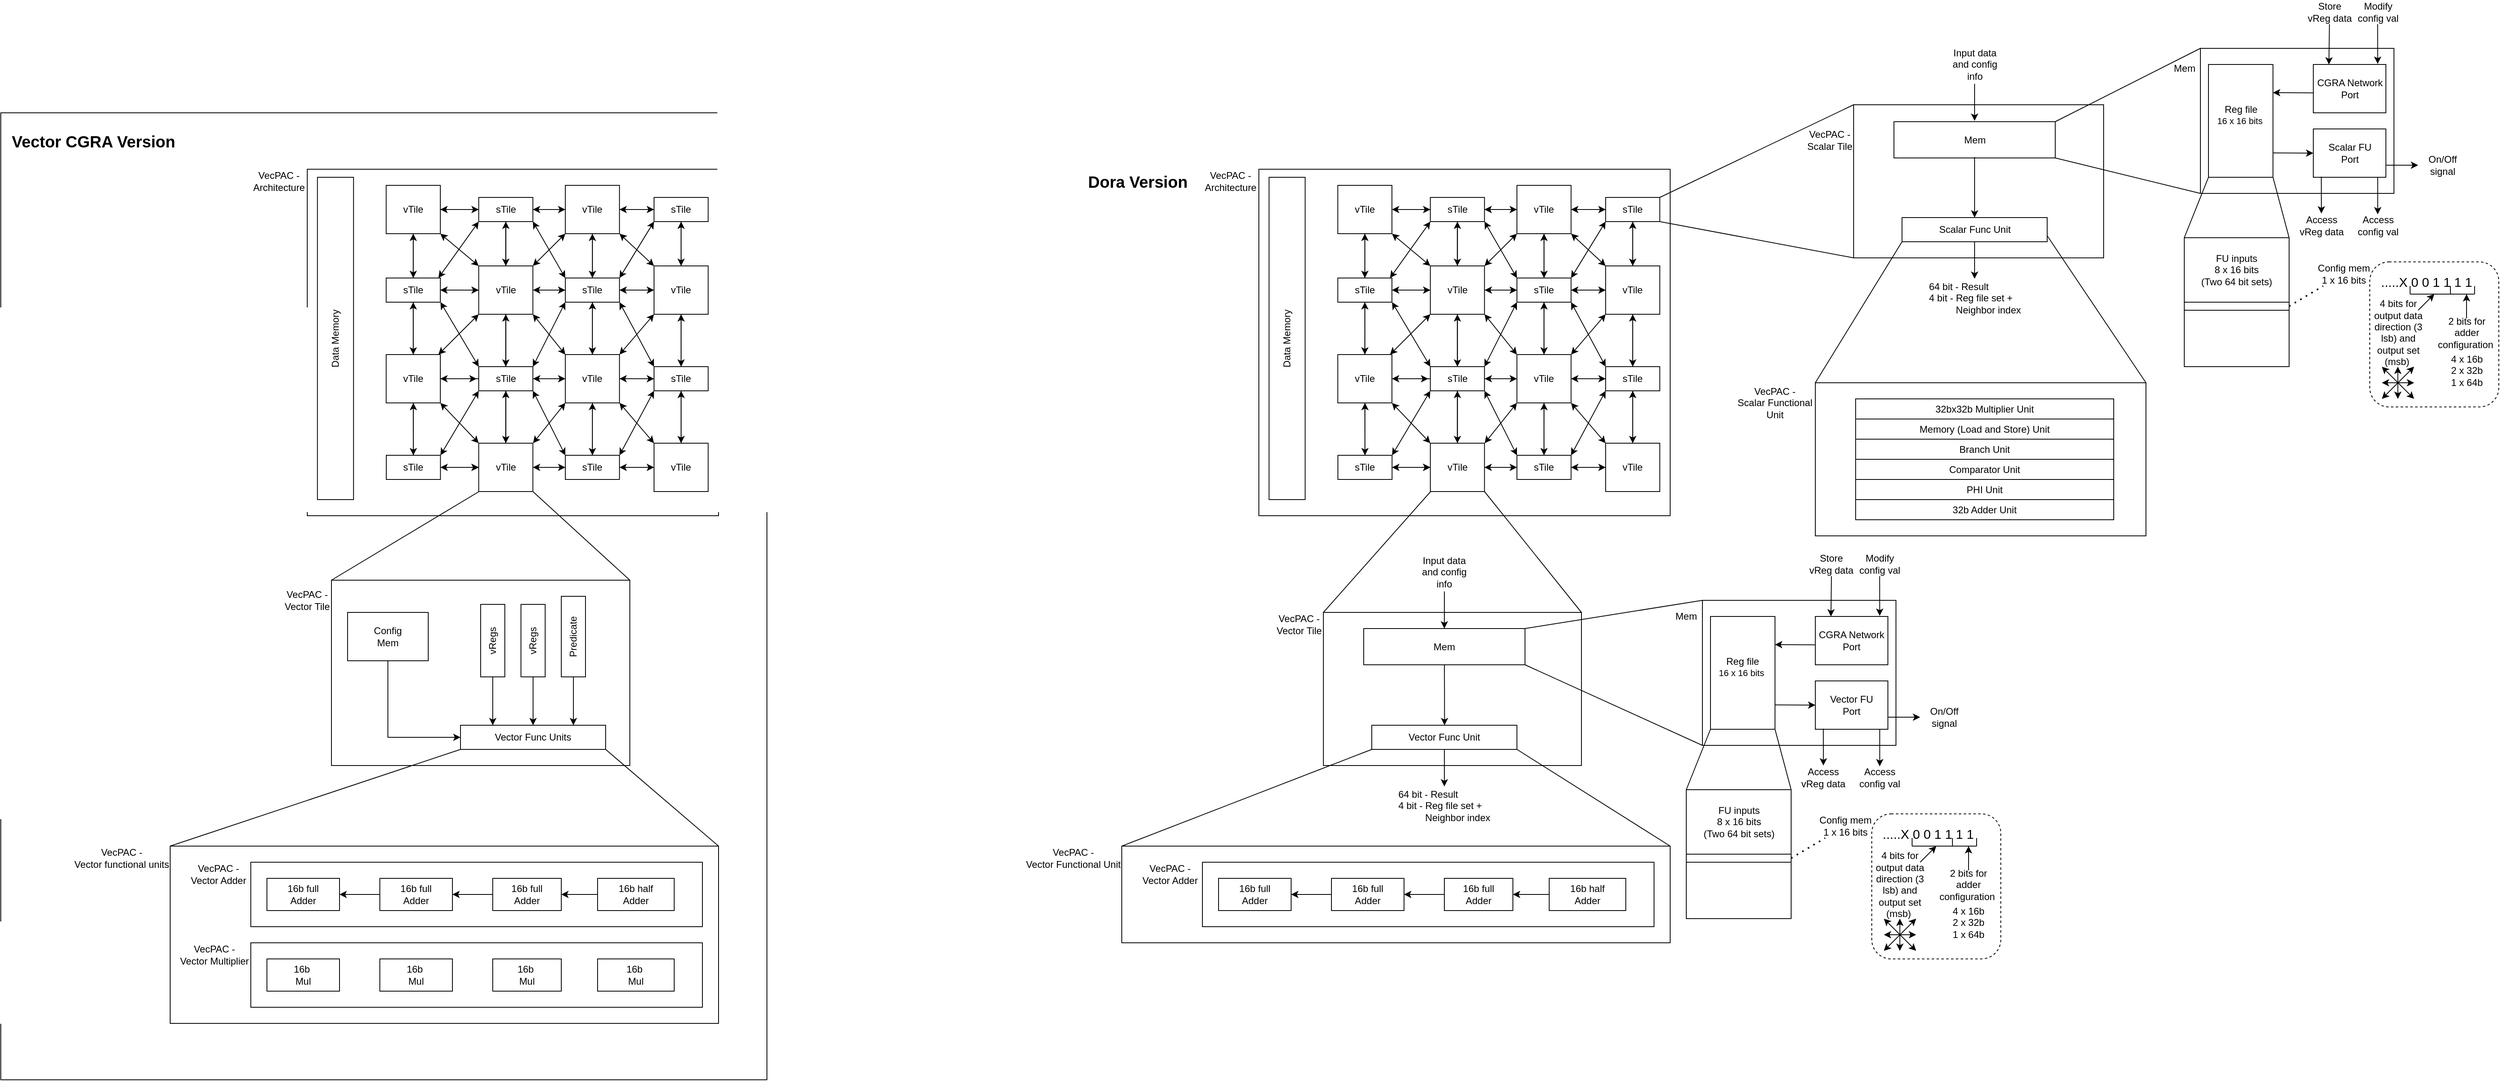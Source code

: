 <mxfile version="26.0.16">
  <diagram name="Page-1" id="Ln59eg0XmFNMV8ph8QU6">
    <mxGraphModel dx="2642" dy="1695" grid="1" gridSize="10" guides="1" tooltips="1" connect="1" arrows="1" fold="1" page="1" pageScale="1" pageWidth="850" pageHeight="1100" math="0" shadow="0">
      <root>
        <mxCell id="0" />
        <mxCell id="1" parent="0" />
        <mxCell id="U6tUr1Qk7Yr2OwYIVVNg-112" value="" style="rounded=0;whiteSpace=wrap;html=1;fillColor=none;" parent="1" vertex="1">
          <mxGeometry x="340" y="230" width="320" height="190" as="geometry" />
        </mxCell>
        <mxCell id="U6tUr1Qk7Yr2OwYIVVNg-6" value="VecPAC - Architecture" style="text;html=1;align=center;verticalAlign=middle;whiteSpace=wrap;rounded=0;" parent="1" vertex="1">
          <mxGeometry x="190" y="-320" width="70" height="30" as="geometry" />
        </mxCell>
        <mxCell id="U6tUr1Qk7Yr2OwYIVVNg-51" value="" style="rounded=0;whiteSpace=wrap;html=1;fillColor=none;" parent="1" vertex="1">
          <mxGeometry x="260" y="-320" width="510" height="430" as="geometry" />
        </mxCell>
        <mxCell id="U6tUr1Qk7Yr2OwYIVVNg-9" value="Data Memory" style="rounded=0;whiteSpace=wrap;html=1;rotation=0;direction=west;horizontal=0;" parent="1" vertex="1">
          <mxGeometry x="272.621" y="-310" width="44.762" height="400" as="geometry" />
        </mxCell>
        <mxCell id="U6tUr1Qk7Yr2OwYIVVNg-52" style="edgeStyle=orthogonalEdgeStyle;rounded=0;orthogonalLoop=1;jettySize=auto;html=1;entryX=0;entryY=0.5;entryDx=0;entryDy=0;" parent="1" source="U6tUr1Qk7Yr2OwYIVVNg-10" target="U6tUr1Qk7Yr2OwYIVVNg-11" edge="1">
          <mxGeometry relative="1" as="geometry" />
        </mxCell>
        <mxCell id="U6tUr1Qk7Yr2OwYIVVNg-54" style="edgeStyle=orthogonalEdgeStyle;rounded=0;orthogonalLoop=1;jettySize=auto;html=1;entryX=0.5;entryY=0;entryDx=0;entryDy=0;" parent="1" source="U6tUr1Qk7Yr2OwYIVVNg-10" target="U6tUr1Qk7Yr2OwYIVVNg-24" edge="1">
          <mxGeometry relative="1" as="geometry" />
        </mxCell>
        <mxCell id="U6tUr1Qk7Yr2OwYIVVNg-10" value="vTile" style="rounded=0;whiteSpace=wrap;html=1;" parent="1" vertex="1">
          <mxGeometry x="357.854" y="-300" width="67.143" height="60" as="geometry" />
        </mxCell>
        <mxCell id="U6tUr1Qk7Yr2OwYIVVNg-38" style="edgeStyle=orthogonalEdgeStyle;rounded=0;orthogonalLoop=1;jettySize=auto;html=1;" parent="1" source="U6tUr1Qk7Yr2OwYIVVNg-11" target="U6tUr1Qk7Yr2OwYIVVNg-19" edge="1">
          <mxGeometry relative="1" as="geometry" />
        </mxCell>
        <mxCell id="U6tUr1Qk7Yr2OwYIVVNg-53" style="edgeStyle=orthogonalEdgeStyle;rounded=0;orthogonalLoop=1;jettySize=auto;html=1;" parent="1" source="U6tUr1Qk7Yr2OwYIVVNg-11" target="U6tUr1Qk7Yr2OwYIVVNg-10" edge="1">
          <mxGeometry relative="1" as="geometry" />
        </mxCell>
        <mxCell id="U6tUr1Qk7Yr2OwYIVVNg-69" style="edgeStyle=orthogonalEdgeStyle;rounded=0;orthogonalLoop=1;jettySize=auto;html=1;entryX=0;entryY=0.5;entryDx=0;entryDy=0;" parent="1" source="U6tUr1Qk7Yr2OwYIVVNg-11" target="U6tUr1Qk7Yr2OwYIVVNg-12" edge="1">
          <mxGeometry relative="1" as="geometry" />
        </mxCell>
        <mxCell id="U6tUr1Qk7Yr2OwYIVVNg-11" value="sTile" style="rounded=0;whiteSpace=wrap;html=1;" parent="1" vertex="1">
          <mxGeometry x="472.618" y="-285" width="67.143" height="30" as="geometry" />
        </mxCell>
        <mxCell id="U6tUr1Qk7Yr2OwYIVVNg-72" style="edgeStyle=orthogonalEdgeStyle;rounded=0;orthogonalLoop=1;jettySize=auto;html=1;" parent="1" source="U6tUr1Qk7Yr2OwYIVVNg-13" target="U6tUr1Qk7Yr2OwYIVVNg-12" edge="1">
          <mxGeometry relative="1" as="geometry" />
        </mxCell>
        <mxCell id="U6tUr1Qk7Yr2OwYIVVNg-82" style="edgeStyle=orthogonalEdgeStyle;rounded=0;orthogonalLoop=1;jettySize=auto;html=1;" parent="1" source="U6tUr1Qk7Yr2OwYIVVNg-13" edge="1">
          <mxGeometry relative="1" as="geometry">
            <mxPoint x="723.568" y="-200" as="targetPoint" />
          </mxGeometry>
        </mxCell>
        <mxCell id="U6tUr1Qk7Yr2OwYIVVNg-13" value="sTile" style="rounded=0;whiteSpace=wrap;html=1;" parent="1" vertex="1">
          <mxGeometry x="689.996" y="-285" width="67.143" height="30" as="geometry" />
        </mxCell>
        <mxCell id="U6tUr1Qk7Yr2OwYIVVNg-40" style="edgeStyle=orthogonalEdgeStyle;rounded=0;orthogonalLoop=1;jettySize=auto;html=1;" parent="1" source="U6tUr1Qk7Yr2OwYIVVNg-12" target="U6tUr1Qk7Yr2OwYIVVNg-25" edge="1">
          <mxGeometry relative="1" as="geometry" />
        </mxCell>
        <mxCell id="U6tUr1Qk7Yr2OwYIVVNg-70" style="edgeStyle=orthogonalEdgeStyle;rounded=0;orthogonalLoop=1;jettySize=auto;html=1;entryX=1;entryY=0.5;entryDx=0;entryDy=0;" parent="1" source="U6tUr1Qk7Yr2OwYIVVNg-12" target="U6tUr1Qk7Yr2OwYIVVNg-11" edge="1">
          <mxGeometry relative="1" as="geometry" />
        </mxCell>
        <mxCell id="U6tUr1Qk7Yr2OwYIVVNg-71" style="edgeStyle=orthogonalEdgeStyle;rounded=0;orthogonalLoop=1;jettySize=auto;html=1;entryX=0;entryY=0.5;entryDx=0;entryDy=0;" parent="1" source="U6tUr1Qk7Yr2OwYIVVNg-12" target="U6tUr1Qk7Yr2OwYIVVNg-13" edge="1">
          <mxGeometry relative="1" as="geometry" />
        </mxCell>
        <mxCell id="U6tUr1Qk7Yr2OwYIVVNg-12" value="vTile" style="rounded=0;whiteSpace=wrap;html=1;" parent="1" vertex="1">
          <mxGeometry x="580.002" y="-300" width="67.143" height="60" as="geometry" />
        </mxCell>
        <mxCell id="U6tUr1Qk7Yr2OwYIVVNg-57" style="edgeStyle=orthogonalEdgeStyle;rounded=0;orthogonalLoop=1;jettySize=auto;html=1;entryX=0.5;entryY=1;entryDx=0;entryDy=0;" parent="1" source="U6tUr1Qk7Yr2OwYIVVNg-14" target="U6tUr1Qk7Yr2OwYIVVNg-24" edge="1">
          <mxGeometry relative="1" as="geometry" />
        </mxCell>
        <mxCell id="U6tUr1Qk7Yr2OwYIVVNg-59" style="edgeStyle=orthogonalEdgeStyle;rounded=0;orthogonalLoop=1;jettySize=auto;html=1;entryX=0.5;entryY=0;entryDx=0;entryDy=0;" parent="1" source="U6tUr1Qk7Yr2OwYIVVNg-14" target="U6tUr1Qk7Yr2OwYIVVNg-22" edge="1">
          <mxGeometry relative="1" as="geometry" />
        </mxCell>
        <mxCell id="U6tUr1Qk7Yr2OwYIVVNg-61" style="edgeStyle=orthogonalEdgeStyle;rounded=0;orthogonalLoop=1;jettySize=auto;html=1;" parent="1" source="U6tUr1Qk7Yr2OwYIVVNg-14" edge="1">
          <mxGeometry relative="1" as="geometry">
            <mxPoint x="470" y="-60" as="targetPoint" />
          </mxGeometry>
        </mxCell>
        <mxCell id="U6tUr1Qk7Yr2OwYIVVNg-14" value="vTile" style="rounded=0;whiteSpace=wrap;html=1;" parent="1" vertex="1">
          <mxGeometry x="357.854" y="-90" width="67.143" height="60" as="geometry" />
        </mxCell>
        <mxCell id="U6tUr1Qk7Yr2OwYIVVNg-33" style="edgeStyle=orthogonalEdgeStyle;rounded=0;orthogonalLoop=1;jettySize=auto;html=1;" parent="1" source="U6tUr1Qk7Yr2OwYIVVNg-15" target="U6tUr1Qk7Yr2OwYIVVNg-19" edge="1">
          <mxGeometry relative="1" as="geometry" />
        </mxCell>
        <mxCell id="U6tUr1Qk7Yr2OwYIVVNg-34" style="edgeStyle=orthogonalEdgeStyle;rounded=0;orthogonalLoop=1;jettySize=auto;html=1;" parent="1" source="U6tUr1Qk7Yr2OwYIVVNg-15" target="U6tUr1Qk7Yr2OwYIVVNg-18" edge="1">
          <mxGeometry relative="1" as="geometry" />
        </mxCell>
        <mxCell id="U6tUr1Qk7Yr2OwYIVVNg-62" style="edgeStyle=orthogonalEdgeStyle;rounded=0;orthogonalLoop=1;jettySize=auto;html=1;entryX=1;entryY=0.5;entryDx=0;entryDy=0;" parent="1" source="U6tUr1Qk7Yr2OwYIVVNg-15" target="U6tUr1Qk7Yr2OwYIVVNg-14" edge="1">
          <mxGeometry relative="1" as="geometry" />
        </mxCell>
        <mxCell id="U6tUr1Qk7Yr2OwYIVVNg-78" style="edgeStyle=orthogonalEdgeStyle;rounded=0;orthogonalLoop=1;jettySize=auto;html=1;entryX=0;entryY=0.5;entryDx=0;entryDy=0;" parent="1" source="U6tUr1Qk7Yr2OwYIVVNg-15" target="U6tUr1Qk7Yr2OwYIVVNg-17" edge="1">
          <mxGeometry relative="1" as="geometry" />
        </mxCell>
        <mxCell id="U6tUr1Qk7Yr2OwYIVVNg-15" value="sTile" style="rounded=0;whiteSpace=wrap;html=1;" parent="1" vertex="1">
          <mxGeometry x="472.618" y="-75" width="67.143" height="30" as="geometry" />
        </mxCell>
        <mxCell id="U6tUr1Qk7Yr2OwYIVVNg-45" style="edgeStyle=orthogonalEdgeStyle;rounded=0;orthogonalLoop=1;jettySize=auto;html=1;" parent="1" source="U6tUr1Qk7Yr2OwYIVVNg-16" target="U6tUr1Qk7Yr2OwYIVVNg-17" edge="1">
          <mxGeometry relative="1" as="geometry" />
        </mxCell>
        <mxCell id="U6tUr1Qk7Yr2OwYIVVNg-47" style="edgeStyle=orthogonalEdgeStyle;rounded=0;orthogonalLoop=1;jettySize=auto;html=1;" parent="1" source="U6tUr1Qk7Yr2OwYIVVNg-16" target="U6tUr1Qk7Yr2OwYIVVNg-21" edge="1">
          <mxGeometry relative="1" as="geometry" />
        </mxCell>
        <mxCell id="U6tUr1Qk7Yr2OwYIVVNg-79" style="edgeStyle=orthogonalEdgeStyle;rounded=0;orthogonalLoop=1;jettySize=auto;html=1;entryX=0.5;entryY=1;entryDx=0;entryDy=0;" parent="1" source="U6tUr1Qk7Yr2OwYIVVNg-16" target="U6tUr1Qk7Yr2OwYIVVNg-26" edge="1">
          <mxGeometry relative="1" as="geometry" />
        </mxCell>
        <mxCell id="U6tUr1Qk7Yr2OwYIVVNg-16" value="sTile" style="rounded=0;whiteSpace=wrap;html=1;" parent="1" vertex="1">
          <mxGeometry x="689.996" y="-75" width="67.143" height="30" as="geometry" />
        </mxCell>
        <mxCell id="U6tUr1Qk7Yr2OwYIVVNg-31" style="edgeStyle=orthogonalEdgeStyle;rounded=0;orthogonalLoop=1;jettySize=auto;html=1;entryX=0.5;entryY=0;entryDx=0;entryDy=0;" parent="1" source="U6tUr1Qk7Yr2OwYIVVNg-17" target="U6tUr1Qk7Yr2OwYIVVNg-20" edge="1">
          <mxGeometry relative="1" as="geometry" />
        </mxCell>
        <mxCell id="U6tUr1Qk7Yr2OwYIVVNg-43" style="edgeStyle=orthogonalEdgeStyle;rounded=0;orthogonalLoop=1;jettySize=auto;html=1;entryX=0.5;entryY=1;entryDx=0;entryDy=0;" parent="1" source="U6tUr1Qk7Yr2OwYIVVNg-17" target="U6tUr1Qk7Yr2OwYIVVNg-25" edge="1">
          <mxGeometry relative="1" as="geometry" />
        </mxCell>
        <mxCell id="U6tUr1Qk7Yr2OwYIVVNg-44" style="edgeStyle=orthogonalEdgeStyle;rounded=0;orthogonalLoop=1;jettySize=auto;html=1;" parent="1" source="U6tUr1Qk7Yr2OwYIVVNg-17" target="U6tUr1Qk7Yr2OwYIVVNg-16" edge="1">
          <mxGeometry relative="1" as="geometry" />
        </mxCell>
        <mxCell id="U6tUr1Qk7Yr2OwYIVVNg-77" style="edgeStyle=orthogonalEdgeStyle;rounded=0;orthogonalLoop=1;jettySize=auto;html=1;" parent="1" source="U6tUr1Qk7Yr2OwYIVVNg-17" edge="1">
          <mxGeometry relative="1" as="geometry">
            <mxPoint x="540" y="-60" as="targetPoint" />
          </mxGeometry>
        </mxCell>
        <mxCell id="U6tUr1Qk7Yr2OwYIVVNg-17" value="vTile" style="rounded=0;whiteSpace=wrap;html=1;" parent="1" vertex="1">
          <mxGeometry x="580.002" y="-90" width="67.143" height="60" as="geometry" />
        </mxCell>
        <mxCell id="U6tUr1Qk7Yr2OwYIVVNg-35" style="edgeStyle=orthogonalEdgeStyle;rounded=0;orthogonalLoop=1;jettySize=auto;html=1;entryX=0.5;entryY=1;entryDx=0;entryDy=0;" parent="1" source="U6tUr1Qk7Yr2OwYIVVNg-18" target="U6tUr1Qk7Yr2OwYIVVNg-15" edge="1">
          <mxGeometry relative="1" as="geometry" />
        </mxCell>
        <mxCell id="U6tUr1Qk7Yr2OwYIVVNg-37" style="edgeStyle=orthogonalEdgeStyle;rounded=0;orthogonalLoop=1;jettySize=auto;html=1;" parent="1" source="U6tUr1Qk7Yr2OwYIVVNg-18" target="U6tUr1Qk7Yr2OwYIVVNg-20" edge="1">
          <mxGeometry relative="1" as="geometry" />
        </mxCell>
        <mxCell id="U6tUr1Qk7Yr2OwYIVVNg-65" style="edgeStyle=orthogonalEdgeStyle;rounded=0;orthogonalLoop=1;jettySize=auto;html=1;entryX=1;entryY=0.5;entryDx=0;entryDy=0;" parent="1" source="U6tUr1Qk7Yr2OwYIVVNg-18" target="U6tUr1Qk7Yr2OwYIVVNg-22" edge="1">
          <mxGeometry relative="1" as="geometry" />
        </mxCell>
        <mxCell id="U6tUr1Qk7Yr2OwYIVVNg-18" value="vTile" style="rounded=0;whiteSpace=wrap;html=1;" parent="1" vertex="1">
          <mxGeometry x="472.618" y="20" width="67.143" height="60" as="geometry" />
        </mxCell>
        <mxCell id="U6tUr1Qk7Yr2OwYIVVNg-32" style="edgeStyle=orthogonalEdgeStyle;rounded=0;orthogonalLoop=1;jettySize=auto;html=1;entryX=0.5;entryY=0;entryDx=0;entryDy=0;" parent="1" source="U6tUr1Qk7Yr2OwYIVVNg-19" target="U6tUr1Qk7Yr2OwYIVVNg-15" edge="1">
          <mxGeometry relative="1" as="geometry" />
        </mxCell>
        <mxCell id="U6tUr1Qk7Yr2OwYIVVNg-39" style="edgeStyle=orthogonalEdgeStyle;rounded=0;orthogonalLoop=1;jettySize=auto;html=1;entryX=0.5;entryY=1;entryDx=0;entryDy=0;" parent="1" source="U6tUr1Qk7Yr2OwYIVVNg-19" target="U6tUr1Qk7Yr2OwYIVVNg-11" edge="1">
          <mxGeometry relative="1" as="geometry" />
        </mxCell>
        <mxCell id="U6tUr1Qk7Yr2OwYIVVNg-68" style="edgeStyle=orthogonalEdgeStyle;rounded=0;orthogonalLoop=1;jettySize=auto;html=1;entryX=1;entryY=0.5;entryDx=0;entryDy=0;" parent="1" source="U6tUr1Qk7Yr2OwYIVVNg-19" target="U6tUr1Qk7Yr2OwYIVVNg-24" edge="1">
          <mxGeometry relative="1" as="geometry" />
        </mxCell>
        <mxCell id="U6tUr1Qk7Yr2OwYIVVNg-76" style="edgeStyle=orthogonalEdgeStyle;rounded=0;orthogonalLoop=1;jettySize=auto;html=1;entryX=0;entryY=0.5;entryDx=0;entryDy=0;" parent="1" source="U6tUr1Qk7Yr2OwYIVVNg-19" target="U6tUr1Qk7Yr2OwYIVVNg-25" edge="1">
          <mxGeometry relative="1" as="geometry" />
        </mxCell>
        <mxCell id="U6tUr1Qk7Yr2OwYIVVNg-19" value="vTile" style="rounded=0;whiteSpace=wrap;html=1;" parent="1" vertex="1">
          <mxGeometry x="472.618" y="-200" width="67.143" height="60" as="geometry" />
        </mxCell>
        <mxCell id="U6tUr1Qk7Yr2OwYIVVNg-28" value="" style="edgeStyle=orthogonalEdgeStyle;rounded=0;orthogonalLoop=1;jettySize=auto;html=1;" parent="1" source="U6tUr1Qk7Yr2OwYIVVNg-20" target="U6tUr1Qk7Yr2OwYIVVNg-21" edge="1">
          <mxGeometry relative="1" as="geometry" />
        </mxCell>
        <mxCell id="U6tUr1Qk7Yr2OwYIVVNg-30" style="edgeStyle=orthogonalEdgeStyle;rounded=0;orthogonalLoop=1;jettySize=auto;html=1;entryX=0.5;entryY=1;entryDx=0;entryDy=0;" parent="1" source="U6tUr1Qk7Yr2OwYIVVNg-20" target="U6tUr1Qk7Yr2OwYIVVNg-17" edge="1">
          <mxGeometry relative="1" as="geometry" />
        </mxCell>
        <mxCell id="U6tUr1Qk7Yr2OwYIVVNg-66" style="edgeStyle=orthogonalEdgeStyle;rounded=0;orthogonalLoop=1;jettySize=auto;html=1;" parent="1" source="U6tUr1Qk7Yr2OwYIVVNg-20" target="U6tUr1Qk7Yr2OwYIVVNg-18" edge="1">
          <mxGeometry relative="1" as="geometry" />
        </mxCell>
        <mxCell id="U6tUr1Qk7Yr2OwYIVVNg-20" value="sTile" style="rounded=0;whiteSpace=wrap;html=1;" parent="1" vertex="1">
          <mxGeometry x="580.002" y="35" width="67.143" height="30" as="geometry" />
        </mxCell>
        <mxCell id="U6tUr1Qk7Yr2OwYIVVNg-29" style="edgeStyle=orthogonalEdgeStyle;rounded=0;orthogonalLoop=1;jettySize=auto;html=1;" parent="1" source="U6tUr1Qk7Yr2OwYIVVNg-21" target="U6tUr1Qk7Yr2OwYIVVNg-20" edge="1">
          <mxGeometry relative="1" as="geometry" />
        </mxCell>
        <mxCell id="U6tUr1Qk7Yr2OwYIVVNg-46" style="edgeStyle=orthogonalEdgeStyle;rounded=0;orthogonalLoop=1;jettySize=auto;html=1;entryX=0.5;entryY=1;entryDx=0;entryDy=0;" parent="1" source="U6tUr1Qk7Yr2OwYIVVNg-21" target="U6tUr1Qk7Yr2OwYIVVNg-16" edge="1">
          <mxGeometry relative="1" as="geometry" />
        </mxCell>
        <mxCell id="U6tUr1Qk7Yr2OwYIVVNg-21" value="vTile" style="rounded=0;whiteSpace=wrap;html=1;" parent="1" vertex="1">
          <mxGeometry x="689.996" y="20" width="67.143" height="60" as="geometry" />
        </mxCell>
        <mxCell id="U6tUr1Qk7Yr2OwYIVVNg-60" style="edgeStyle=orthogonalEdgeStyle;rounded=0;orthogonalLoop=1;jettySize=auto;html=1;" parent="1" source="U6tUr1Qk7Yr2OwYIVVNg-22" edge="1">
          <mxGeometry relative="1" as="geometry">
            <mxPoint x="391.576" y="-30" as="targetPoint" />
          </mxGeometry>
        </mxCell>
        <mxCell id="U6tUr1Qk7Yr2OwYIVVNg-64" style="edgeStyle=orthogonalEdgeStyle;rounded=0;orthogonalLoop=1;jettySize=auto;html=1;entryX=0;entryY=0.5;entryDx=0;entryDy=0;" parent="1" source="U6tUr1Qk7Yr2OwYIVVNg-22" target="U6tUr1Qk7Yr2OwYIVVNg-18" edge="1">
          <mxGeometry relative="1" as="geometry">
            <mxPoint x="460" y="50" as="targetPoint" />
          </mxGeometry>
        </mxCell>
        <mxCell id="U6tUr1Qk7Yr2OwYIVVNg-95" value="" style="edgeStyle=orthogonalEdgeStyle;rounded=0;orthogonalLoop=1;jettySize=auto;html=1;" parent="1" source="U6tUr1Qk7Yr2OwYIVVNg-22" target="U6tUr1Qk7Yr2OwYIVVNg-18" edge="1">
          <mxGeometry relative="1" as="geometry" />
        </mxCell>
        <mxCell id="U6tUr1Qk7Yr2OwYIVVNg-22" value="sTile" style="rounded=0;whiteSpace=wrap;html=1;" parent="1" vertex="1">
          <mxGeometry x="358.004" y="35" width="67.143" height="30" as="geometry" />
        </mxCell>
        <mxCell id="U6tUr1Qk7Yr2OwYIVVNg-55" style="edgeStyle=orthogonalEdgeStyle;rounded=0;orthogonalLoop=1;jettySize=auto;html=1;" parent="1" source="U6tUr1Qk7Yr2OwYIVVNg-24" edge="1">
          <mxGeometry relative="1" as="geometry">
            <mxPoint x="391.426" y="-240" as="targetPoint" />
          </mxGeometry>
        </mxCell>
        <mxCell id="U6tUr1Qk7Yr2OwYIVVNg-56" style="edgeStyle=orthogonalEdgeStyle;rounded=0;orthogonalLoop=1;jettySize=auto;html=1;entryX=0.5;entryY=0;entryDx=0;entryDy=0;" parent="1" source="U6tUr1Qk7Yr2OwYIVVNg-24" target="U6tUr1Qk7Yr2OwYIVVNg-14" edge="1">
          <mxGeometry relative="1" as="geometry" />
        </mxCell>
        <mxCell id="U6tUr1Qk7Yr2OwYIVVNg-67" style="edgeStyle=orthogonalEdgeStyle;rounded=0;orthogonalLoop=1;jettySize=auto;html=1;entryX=0;entryY=0.5;entryDx=0;entryDy=0;" parent="1" source="U6tUr1Qk7Yr2OwYIVVNg-24" target="U6tUr1Qk7Yr2OwYIVVNg-19" edge="1">
          <mxGeometry relative="1" as="geometry" />
        </mxCell>
        <mxCell id="U6tUr1Qk7Yr2OwYIVVNg-24" value="sTile" style="rounded=0;whiteSpace=wrap;html=1;" parent="1" vertex="1">
          <mxGeometry x="357.854" y="-185" width="67.143" height="30" as="geometry" />
        </mxCell>
        <mxCell id="U6tUr1Qk7Yr2OwYIVVNg-41" style="edgeStyle=orthogonalEdgeStyle;rounded=0;orthogonalLoop=1;jettySize=auto;html=1;" parent="1" source="U6tUr1Qk7Yr2OwYIVVNg-25" target="U6tUr1Qk7Yr2OwYIVVNg-12" edge="1">
          <mxGeometry relative="1" as="geometry" />
        </mxCell>
        <mxCell id="U6tUr1Qk7Yr2OwYIVVNg-42" style="edgeStyle=orthogonalEdgeStyle;rounded=0;orthogonalLoop=1;jettySize=auto;html=1;" parent="1" source="U6tUr1Qk7Yr2OwYIVVNg-25" target="U6tUr1Qk7Yr2OwYIVVNg-17" edge="1">
          <mxGeometry relative="1" as="geometry" />
        </mxCell>
        <mxCell id="U6tUr1Qk7Yr2OwYIVVNg-73" style="edgeStyle=orthogonalEdgeStyle;rounded=0;orthogonalLoop=1;jettySize=auto;html=1;entryX=0;entryY=0.5;entryDx=0;entryDy=0;" parent="1" source="U6tUr1Qk7Yr2OwYIVVNg-25" target="U6tUr1Qk7Yr2OwYIVVNg-26" edge="1">
          <mxGeometry relative="1" as="geometry" />
        </mxCell>
        <mxCell id="U6tUr1Qk7Yr2OwYIVVNg-75" style="edgeStyle=orthogonalEdgeStyle;rounded=0;orthogonalLoop=1;jettySize=auto;html=1;" parent="1" source="U6tUr1Qk7Yr2OwYIVVNg-25" edge="1">
          <mxGeometry relative="1" as="geometry">
            <mxPoint x="540" y="-170" as="targetPoint" />
          </mxGeometry>
        </mxCell>
        <mxCell id="U6tUr1Qk7Yr2OwYIVVNg-25" value="sTile" style="rounded=0;whiteSpace=wrap;html=1;" parent="1" vertex="1">
          <mxGeometry x="580.002" y="-185" width="67.143" height="30" as="geometry" />
        </mxCell>
        <mxCell id="U6tUr1Qk7Yr2OwYIVVNg-74" style="edgeStyle=orthogonalEdgeStyle;rounded=0;orthogonalLoop=1;jettySize=auto;html=1;entryX=1;entryY=0.5;entryDx=0;entryDy=0;" parent="1" source="U6tUr1Qk7Yr2OwYIVVNg-26" target="U6tUr1Qk7Yr2OwYIVVNg-25" edge="1">
          <mxGeometry relative="1" as="geometry" />
        </mxCell>
        <mxCell id="U6tUr1Qk7Yr2OwYIVVNg-80" style="edgeStyle=orthogonalEdgeStyle;rounded=0;orthogonalLoop=1;jettySize=auto;html=1;entryX=0.5;entryY=0;entryDx=0;entryDy=0;" parent="1" source="U6tUr1Qk7Yr2OwYIVVNg-26" target="U6tUr1Qk7Yr2OwYIVVNg-16" edge="1">
          <mxGeometry relative="1" as="geometry" />
        </mxCell>
        <mxCell id="U6tUr1Qk7Yr2OwYIVVNg-81" style="edgeStyle=orthogonalEdgeStyle;rounded=0;orthogonalLoop=1;jettySize=auto;html=1;entryX=0.5;entryY=1;entryDx=0;entryDy=0;" parent="1" source="U6tUr1Qk7Yr2OwYIVVNg-26" target="U6tUr1Qk7Yr2OwYIVVNg-13" edge="1">
          <mxGeometry relative="1" as="geometry" />
        </mxCell>
        <mxCell id="U6tUr1Qk7Yr2OwYIVVNg-26" value="vTile" style="rounded=0;whiteSpace=wrap;html=1;" parent="1" vertex="1">
          <mxGeometry x="689.996" y="-200" width="67.143" height="60" as="geometry" />
        </mxCell>
        <mxCell id="U6tUr1Qk7Yr2OwYIVVNg-84" value="" style="endArrow=classic;startArrow=classic;html=1;rounded=0;" parent="1" edge="1">
          <mxGeometry width="50" height="50" relative="1" as="geometry">
            <mxPoint x="422.62" y="-90" as="sourcePoint" />
            <mxPoint x="472.62" y="-140" as="targetPoint" />
          </mxGeometry>
        </mxCell>
        <mxCell id="U6tUr1Qk7Yr2OwYIVVNg-85" value="" style="endArrow=classic;startArrow=classic;html=1;rounded=0;exitX=0;exitY=0;exitDx=0;exitDy=0;" parent="1" source="U6tUr1Qk7Yr2OwYIVVNg-15" edge="1">
          <mxGeometry width="50" height="50" relative="1" as="geometry">
            <mxPoint x="375.15" y="-105" as="sourcePoint" />
            <mxPoint x="425.15" y="-155" as="targetPoint" />
          </mxGeometry>
        </mxCell>
        <mxCell id="U6tUr1Qk7Yr2OwYIVVNg-86" value="" style="endArrow=classic;startArrow=classic;html=1;rounded=0;exitX=0;exitY=0;exitDx=0;exitDy=0;" parent="1" source="U6tUr1Qk7Yr2OwYIVVNg-17" edge="1">
          <mxGeometry width="50" height="50" relative="1" as="geometry">
            <mxPoint x="587.61" y="-60" as="sourcePoint" />
            <mxPoint x="539.76" y="-140" as="targetPoint" />
          </mxGeometry>
        </mxCell>
        <mxCell id="U6tUr1Qk7Yr2OwYIVVNg-87" value="" style="endArrow=classic;startArrow=classic;html=1;rounded=0;exitX=0;exitY=0;exitDx=0;exitDy=0;" parent="1" source="U6tUr1Qk7Yr2OwYIVVNg-16" edge="1">
          <mxGeometry width="50" height="50" relative="1" as="geometry">
            <mxPoint x="687.38" y="-105" as="sourcePoint" />
            <mxPoint x="647.14" y="-155" as="targetPoint" />
          </mxGeometry>
        </mxCell>
        <mxCell id="U6tUr1Qk7Yr2OwYIVVNg-88" value="" style="endArrow=classic;startArrow=classic;html=1;rounded=0;exitX=1;exitY=0;exitDx=0;exitDy=0;entryX=0;entryY=1;entryDx=0;entryDy=0;" parent="1" source="U6tUr1Qk7Yr2OwYIVVNg-17" target="U6tUr1Qk7Yr2OwYIVVNg-26" edge="1">
          <mxGeometry width="50" height="50" relative="1" as="geometry">
            <mxPoint x="700" y="-65" as="sourcePoint" />
            <mxPoint x="657.14" y="-145" as="targetPoint" />
          </mxGeometry>
        </mxCell>
        <mxCell id="U6tUr1Qk7Yr2OwYIVVNg-89" value="" style="endArrow=classic;startArrow=classic;html=1;rounded=0;exitX=1;exitY=0;exitDx=0;exitDy=0;entryX=0;entryY=1;entryDx=0;entryDy=0;" parent="1" source="U6tUr1Qk7Yr2OwYIVVNg-20" edge="1">
          <mxGeometry width="50" height="50" relative="1" as="geometry">
            <mxPoint x="647" y="5" as="sourcePoint" />
            <mxPoint x="690" y="-45" as="targetPoint" />
          </mxGeometry>
        </mxCell>
        <mxCell id="U6tUr1Qk7Yr2OwYIVVNg-90" value="" style="endArrow=classic;startArrow=classic;html=1;rounded=0;exitX=0;exitY=0;exitDx=0;exitDy=0;entryX=1;entryY=1;entryDx=0;entryDy=0;" parent="1" source="U6tUr1Qk7Yr2OwYIVVNg-21" target="U6tUr1Qk7Yr2OwYIVVNg-17" edge="1">
          <mxGeometry width="50" height="50" relative="1" as="geometry">
            <mxPoint x="657" y="45" as="sourcePoint" />
            <mxPoint x="700" y="-35" as="targetPoint" />
          </mxGeometry>
        </mxCell>
        <mxCell id="U6tUr1Qk7Yr2OwYIVVNg-91" value="" style="endArrow=classic;startArrow=classic;html=1;rounded=0;exitX=0;exitY=0;exitDx=0;exitDy=0;entryX=1;entryY=1;entryDx=0;entryDy=0;" parent="1" source="U6tUr1Qk7Yr2OwYIVVNg-20" edge="1">
          <mxGeometry width="50" height="50" relative="1" as="geometry">
            <mxPoint x="582.76" y="5" as="sourcePoint" />
            <mxPoint x="539.76" y="-45" as="targetPoint" />
          </mxGeometry>
        </mxCell>
        <mxCell id="U6tUr1Qk7Yr2OwYIVVNg-92" value="" style="endArrow=classic;startArrow=classic;html=1;rounded=0;" parent="1" edge="1">
          <mxGeometry width="50" height="50" relative="1" as="geometry">
            <mxPoint x="540" y="20" as="sourcePoint" />
            <mxPoint x="580" y="-30" as="targetPoint" />
          </mxGeometry>
        </mxCell>
        <mxCell id="U6tUr1Qk7Yr2OwYIVVNg-93" value="" style="endArrow=classic;startArrow=classic;html=1;rounded=0;exitX=1;exitY=0;exitDx=0;exitDy=0;" parent="1" source="U6tUr1Qk7Yr2OwYIVVNg-22" edge="1">
          <mxGeometry width="50" height="50" relative="1" as="geometry">
            <mxPoint x="432.62" y="5" as="sourcePoint" />
            <mxPoint x="472.62" y="-45" as="targetPoint" />
          </mxGeometry>
        </mxCell>
        <mxCell id="U6tUr1Qk7Yr2OwYIVVNg-94" value="" style="endArrow=classic;startArrow=classic;html=1;rounded=0;exitX=0;exitY=0;exitDx=0;exitDy=0;entryX=1;entryY=1;entryDx=0;entryDy=0;" parent="1" source="U6tUr1Qk7Yr2OwYIVVNg-18" target="U6tUr1Qk7Yr2OwYIVVNg-14" edge="1">
          <mxGeometry width="50" height="50" relative="1" as="geometry">
            <mxPoint x="435" y="45" as="sourcePoint" />
            <mxPoint x="482.62" y="-35" as="targetPoint" />
          </mxGeometry>
        </mxCell>
        <mxCell id="U6tUr1Qk7Yr2OwYIVVNg-96" value="" style="endArrow=classic;startArrow=classic;html=1;rounded=0;entryX=0;entryY=1;entryDx=0;entryDy=0;" parent="1" target="U6tUr1Qk7Yr2OwYIVVNg-11" edge="1">
          <mxGeometry width="50" height="50" relative="1" as="geometry">
            <mxPoint x="422.62" y="-185" as="sourcePoint" />
            <mxPoint x="472.62" y="-235" as="targetPoint" />
          </mxGeometry>
        </mxCell>
        <mxCell id="U6tUr1Qk7Yr2OwYIVVNg-97" value="" style="endArrow=classic;startArrow=classic;html=1;rounded=0;entryX=1;entryY=1;entryDx=0;entryDy=0;exitX=0;exitY=0;exitDx=0;exitDy=0;" parent="1" source="U6tUr1Qk7Yr2OwYIVVNg-19" target="U6tUr1Qk7Yr2OwYIVVNg-10" edge="1">
          <mxGeometry width="50" height="50" relative="1" as="geometry">
            <mxPoint x="432.62" y="-175" as="sourcePoint" />
            <mxPoint x="483" y="-245" as="targetPoint" />
          </mxGeometry>
        </mxCell>
        <mxCell id="U6tUr1Qk7Yr2OwYIVVNg-98" value="" style="endArrow=classic;startArrow=classic;html=1;rounded=0;exitX=0;exitY=0;exitDx=0;exitDy=0;entryX=1;entryY=1;entryDx=0;entryDy=0;" parent="1" target="U6tUr1Qk7Yr2OwYIVVNg-12" edge="1">
          <mxGeometry width="50" height="50" relative="1" as="geometry">
            <mxPoint x="690" y="-200" as="sourcePoint" />
            <mxPoint x="650" y="-240" as="targetPoint" />
          </mxGeometry>
        </mxCell>
        <mxCell id="U6tUr1Qk7Yr2OwYIVVNg-99" value="" style="endArrow=classic;startArrow=classic;html=1;rounded=0;entryX=0;entryY=1;entryDx=0;entryDy=0;" parent="1" target="U6tUr1Qk7Yr2OwYIVVNg-13" edge="1">
          <mxGeometry width="50" height="50" relative="1" as="geometry">
            <mxPoint x="647.14" y="-185" as="sourcePoint" />
            <mxPoint x="697.52" y="-255" as="targetPoint" />
          </mxGeometry>
        </mxCell>
        <mxCell id="U6tUr1Qk7Yr2OwYIVVNg-100" value="" style="endArrow=classic;startArrow=classic;html=1;rounded=0;exitX=1;exitY=0;exitDx=0;exitDy=0;" parent="1" source="U6tUr1Qk7Yr2OwYIVVNg-19" edge="1">
          <mxGeometry width="50" height="50" relative="1" as="geometry">
            <mxPoint x="539.76" y="-190" as="sourcePoint" />
            <mxPoint x="580" y="-240" as="targetPoint" />
          </mxGeometry>
        </mxCell>
        <mxCell id="U6tUr1Qk7Yr2OwYIVVNg-101" value="" style="endArrow=classic;startArrow=classic;html=1;rounded=0;exitX=0;exitY=0;exitDx=0;exitDy=0;entryX=1;entryY=1;entryDx=0;entryDy=0;" parent="1" source="U6tUr1Qk7Yr2OwYIVVNg-25" target="U6tUr1Qk7Yr2OwYIVVNg-11" edge="1">
          <mxGeometry width="50" height="50" relative="1" as="geometry">
            <mxPoint x="550" y="-190" as="sourcePoint" />
            <mxPoint x="590" y="-230" as="targetPoint" />
          </mxGeometry>
        </mxCell>
        <mxCell id="U6tUr1Qk7Yr2OwYIVVNg-126" value="" style="endArrow=none;html=1;rounded=0;exitX=0;exitY=0;exitDx=0;exitDy=0;" parent="1" source="U6tUr1Qk7Yr2OwYIVVNg-112" edge="1">
          <mxGeometry width="50" height="50" relative="1" as="geometry">
            <mxPoint x="420" y="130" as="sourcePoint" />
            <mxPoint x="473" y="80" as="targetPoint" />
          </mxGeometry>
        </mxCell>
        <mxCell id="U6tUr1Qk7Yr2OwYIVVNg-127" value="" style="endArrow=none;html=1;rounded=0;exitX=1;exitY=0;exitDx=0;exitDy=0;entryX=1;entryY=1;entryDx=0;entryDy=0;" parent="1" source="U6tUr1Qk7Yr2OwYIVVNg-112" target="U6tUr1Qk7Yr2OwYIVVNg-18" edge="1">
          <mxGeometry width="50" height="50" relative="1" as="geometry">
            <mxPoint x="300" y="210" as="sourcePoint" />
            <mxPoint x="483" y="90" as="targetPoint" />
          </mxGeometry>
        </mxCell>
        <mxCell id="U6tUr1Qk7Yr2OwYIVVNg-2" value="VecPAC - Vector Tile" style="text;html=1;align=center;verticalAlign=middle;whiteSpace=wrap;rounded=0;" parent="1" vertex="1">
          <mxGeometry x="280" y="230" width="60" height="30" as="geometry" />
        </mxCell>
        <mxCell id="U6tUr1Qk7Yr2OwYIVVNg-103" value="Vector Func Unit" style="rounded=0;whiteSpace=wrap;html=1;" parent="1" vertex="1">
          <mxGeometry x="400" y="370" width="180" height="30" as="geometry" />
        </mxCell>
        <mxCell id="U6tUr1Qk7Yr2OwYIVVNg-105" value="Mem" style="rounded=0;whiteSpace=wrap;html=1;" parent="1" vertex="1">
          <mxGeometry x="390" y="250" width="200" height="45" as="geometry" />
        </mxCell>
        <mxCell id="U6tUr1Qk7Yr2OwYIVVNg-128" value="" style="endArrow=none;html=1;rounded=0;entryX=1;entryY=1;entryDx=0;entryDy=0;exitX=1;exitY=0;exitDx=0;exitDy=0;" parent="1" source="U6tUr1Qk7Yr2OwYIVVNg-147" target="U6tUr1Qk7Yr2OwYIVVNg-103" edge="1">
          <mxGeometry width="50" height="50" relative="1" as="geometry">
            <mxPoint x="660" y="530" as="sourcePoint" />
            <mxPoint x="630" y="400" as="targetPoint" />
          </mxGeometry>
        </mxCell>
        <mxCell id="U6tUr1Qk7Yr2OwYIVVNg-129" value="" style="endArrow=none;html=1;rounded=0;exitX=0;exitY=0;exitDx=0;exitDy=0;entryX=0;entryY=1;entryDx=0;entryDy=0;" parent="1" source="U6tUr1Qk7Yr2OwYIVVNg-147" target="U6tUr1Qk7Yr2OwYIVVNg-103" edge="1">
          <mxGeometry width="50" height="50" relative="1" as="geometry">
            <mxPoint x="310" y="520" as="sourcePoint" />
            <mxPoint x="450" y="400" as="targetPoint" />
          </mxGeometry>
        </mxCell>
        <mxCell id="U6tUr1Qk7Yr2OwYIVVNg-130" value="16b full &lt;br&gt;Adder" style="rounded=0;whiteSpace=wrap;html=1;" parent="1" vertex="1">
          <mxGeometry x="210" y="560" width="90" height="40" as="geometry" />
        </mxCell>
        <mxCell id="U6tUr1Qk7Yr2OwYIVVNg-136" style="edgeStyle=orthogonalEdgeStyle;rounded=0;orthogonalLoop=1;jettySize=auto;html=1;entryX=1;entryY=0.5;entryDx=0;entryDy=0;" parent="1" source="U6tUr1Qk7Yr2OwYIVVNg-131" target="U6tUr1Qk7Yr2OwYIVVNg-130" edge="1">
          <mxGeometry relative="1" as="geometry" />
        </mxCell>
        <mxCell id="U6tUr1Qk7Yr2OwYIVVNg-131" value="16b full &lt;br&gt;Adder" style="rounded=0;whiteSpace=wrap;html=1;" parent="1" vertex="1">
          <mxGeometry x="350" y="560" width="90" height="40" as="geometry" />
        </mxCell>
        <mxCell id="U6tUr1Qk7Yr2OwYIVVNg-134" style="edgeStyle=orthogonalEdgeStyle;rounded=0;orthogonalLoop=1;jettySize=auto;html=1;entryX=1;entryY=0.5;entryDx=0;entryDy=0;" parent="1" source="U6tUr1Qk7Yr2OwYIVVNg-132" target="U6tUr1Qk7Yr2OwYIVVNg-133" edge="1">
          <mxGeometry relative="1" as="geometry" />
        </mxCell>
        <mxCell id="U6tUr1Qk7Yr2OwYIVVNg-132" value="16b half&lt;br&gt;Adder" style="rounded=0;whiteSpace=wrap;html=1;" parent="1" vertex="1">
          <mxGeometry x="620" y="560" width="95" height="40" as="geometry" />
        </mxCell>
        <mxCell id="U6tUr1Qk7Yr2OwYIVVNg-135" style="edgeStyle=orthogonalEdgeStyle;rounded=0;orthogonalLoop=1;jettySize=auto;html=1;entryX=1;entryY=0.5;entryDx=0;entryDy=0;" parent="1" source="U6tUr1Qk7Yr2OwYIVVNg-133" target="U6tUr1Qk7Yr2OwYIVVNg-131" edge="1">
          <mxGeometry relative="1" as="geometry" />
        </mxCell>
        <mxCell id="U6tUr1Qk7Yr2OwYIVVNg-133" value="16b full &lt;br&gt;Adder" style="rounded=0;whiteSpace=wrap;html=1;" parent="1" vertex="1">
          <mxGeometry x="490" y="560" width="85" height="40" as="geometry" />
        </mxCell>
        <mxCell id="U6tUr1Qk7Yr2OwYIVVNg-145" value="" style="rounded=0;whiteSpace=wrap;html=1;fillColor=none;" parent="1" vertex="1">
          <mxGeometry x="190" y="540" width="560" height="80" as="geometry" />
        </mxCell>
        <mxCell id="U6tUr1Qk7Yr2OwYIVVNg-147" value="" style="rounded=0;whiteSpace=wrap;html=1;fillColor=none;" parent="1" vertex="1">
          <mxGeometry x="90" y="520" width="680" height="120" as="geometry" />
        </mxCell>
        <mxCell id="U6tUr1Qk7Yr2OwYIVVNg-150" value="VecPAC - &lt;br&gt;Vector Functional Unit" style="text;html=1;align=center;verticalAlign=middle;whiteSpace=wrap;rounded=0;" parent="1" vertex="1">
          <mxGeometry x="-30" y="520" width="120" height="30" as="geometry" />
        </mxCell>
        <mxCell id="PtidpiLDffttu3ygKnbN-9" value="VecPAC - Vector Adder" style="text;html=1;align=center;verticalAlign=middle;whiteSpace=wrap;rounded=0;" parent="1" vertex="1">
          <mxGeometry x="110" y="540" width="80" height="30" as="geometry" />
        </mxCell>
        <mxCell id="jTL5pCVjqt50FXsb-qQc-3" value="" style="endArrow=classic;startArrow=classic;html=1;rounded=0;entryX=0;entryY=1;entryDx=0;entryDy=0;exitX=1;exitY=0;exitDx=0;exitDy=0;" parent="1" source="U6tUr1Qk7Yr2OwYIVVNg-15" edge="1">
          <mxGeometry width="50" height="50" relative="1" as="geometry">
            <mxPoint x="537.14" y="-85" as="sourcePoint" />
            <mxPoint x="580" y="-155" as="targetPoint" />
          </mxGeometry>
        </mxCell>
        <mxCell id="o8hN_XqKqs-RcakVaOXc-3" value="&lt;font style=&quot;font-size: 20px;&quot;&gt;&lt;b&gt;Dora Version&lt;/b&gt;&lt;/font&gt;" style="text;html=1;align=center;verticalAlign=middle;whiteSpace=wrap;rounded=0;" parent="1" vertex="1">
          <mxGeometry x="30" y="-340" width="160" height="70" as="geometry" />
        </mxCell>
        <mxCell id="o8hN_XqKqs-RcakVaOXc-4" value="" style="rounded=0;whiteSpace=wrap;html=1;" parent="1" vertex="1">
          <mxGeometry x="-1300" y="-390" width="950" height="1200" as="geometry" />
        </mxCell>
        <mxCell id="o8hN_XqKqs-RcakVaOXc-5" value="VecPAC - Architecture" style="text;html=1;align=center;verticalAlign=middle;whiteSpace=wrap;rounded=0;" parent="1" vertex="1">
          <mxGeometry x="-990" y="-320" width="70" height="30" as="geometry" />
        </mxCell>
        <mxCell id="o8hN_XqKqs-RcakVaOXc-6" value="" style="rounded=0;whiteSpace=wrap;html=1;fillColor=none;" parent="1" vertex="1">
          <mxGeometry x="-920" y="-320" width="510" height="430" as="geometry" />
        </mxCell>
        <mxCell id="o8hN_XqKqs-RcakVaOXc-7" value="Data Memory" style="rounded=0;whiteSpace=wrap;html=1;rotation=0;direction=west;horizontal=0;" parent="1" vertex="1">
          <mxGeometry x="-907.379" y="-310" width="44.762" height="400" as="geometry" />
        </mxCell>
        <mxCell id="o8hN_XqKqs-RcakVaOXc-8" style="edgeStyle=orthogonalEdgeStyle;rounded=0;orthogonalLoop=1;jettySize=auto;html=1;entryX=0;entryY=0.5;entryDx=0;entryDy=0;" parent="1" source="o8hN_XqKqs-RcakVaOXc-10" target="o8hN_XqKqs-RcakVaOXc-14" edge="1">
          <mxGeometry relative="1" as="geometry" />
        </mxCell>
        <mxCell id="o8hN_XqKqs-RcakVaOXc-9" style="edgeStyle=orthogonalEdgeStyle;rounded=0;orthogonalLoop=1;jettySize=auto;html=1;entryX=0.5;entryY=0;entryDx=0;entryDy=0;" parent="1" source="o8hN_XqKqs-RcakVaOXc-10" target="o8hN_XqKqs-RcakVaOXc-63" edge="1">
          <mxGeometry relative="1" as="geometry" />
        </mxCell>
        <mxCell id="o8hN_XqKqs-RcakVaOXc-10" value="vTile" style="rounded=0;whiteSpace=wrap;html=1;" parent="1" vertex="1">
          <mxGeometry x="-822.146" y="-300" width="67.143" height="60" as="geometry" />
        </mxCell>
        <mxCell id="o8hN_XqKqs-RcakVaOXc-11" style="edgeStyle=orthogonalEdgeStyle;rounded=0;orthogonalLoop=1;jettySize=auto;html=1;" parent="1" source="o8hN_XqKqs-RcakVaOXc-14" target="o8hN_XqKqs-RcakVaOXc-48" edge="1">
          <mxGeometry relative="1" as="geometry" />
        </mxCell>
        <mxCell id="o8hN_XqKqs-RcakVaOXc-12" style="edgeStyle=orthogonalEdgeStyle;rounded=0;orthogonalLoop=1;jettySize=auto;html=1;" parent="1" source="o8hN_XqKqs-RcakVaOXc-14" target="o8hN_XqKqs-RcakVaOXc-10" edge="1">
          <mxGeometry relative="1" as="geometry" />
        </mxCell>
        <mxCell id="o8hN_XqKqs-RcakVaOXc-13" style="edgeStyle=orthogonalEdgeStyle;rounded=0;orthogonalLoop=1;jettySize=auto;html=1;entryX=0;entryY=0.5;entryDx=0;entryDy=0;" parent="1" source="o8hN_XqKqs-RcakVaOXc-14" target="o8hN_XqKqs-RcakVaOXc-21" edge="1">
          <mxGeometry relative="1" as="geometry" />
        </mxCell>
        <mxCell id="o8hN_XqKqs-RcakVaOXc-14" value="sTile" style="rounded=0;whiteSpace=wrap;html=1;" parent="1" vertex="1">
          <mxGeometry x="-707.382" y="-285" width="67.143" height="30" as="geometry" />
        </mxCell>
        <mxCell id="o8hN_XqKqs-RcakVaOXc-15" style="edgeStyle=orthogonalEdgeStyle;rounded=0;orthogonalLoop=1;jettySize=auto;html=1;" parent="1" source="o8hN_XqKqs-RcakVaOXc-17" target="o8hN_XqKqs-RcakVaOXc-21" edge="1">
          <mxGeometry relative="1" as="geometry" />
        </mxCell>
        <mxCell id="o8hN_XqKqs-RcakVaOXc-16" style="edgeStyle=orthogonalEdgeStyle;rounded=0;orthogonalLoop=1;jettySize=auto;html=1;" parent="1" source="o8hN_XqKqs-RcakVaOXc-17" edge="1">
          <mxGeometry relative="1" as="geometry">
            <mxPoint x="-456.432" y="-200" as="targetPoint" />
          </mxGeometry>
        </mxCell>
        <mxCell id="o8hN_XqKqs-RcakVaOXc-17" value="sTile" style="rounded=0;whiteSpace=wrap;html=1;" parent="1" vertex="1">
          <mxGeometry x="-490.004" y="-285" width="67.143" height="30" as="geometry" />
        </mxCell>
        <mxCell id="o8hN_XqKqs-RcakVaOXc-18" style="edgeStyle=orthogonalEdgeStyle;rounded=0;orthogonalLoop=1;jettySize=auto;html=1;" parent="1" source="o8hN_XqKqs-RcakVaOXc-21" target="o8hN_XqKqs-RcakVaOXc-68" edge="1">
          <mxGeometry relative="1" as="geometry" />
        </mxCell>
        <mxCell id="o8hN_XqKqs-RcakVaOXc-19" style="edgeStyle=orthogonalEdgeStyle;rounded=0;orthogonalLoop=1;jettySize=auto;html=1;entryX=1;entryY=0.5;entryDx=0;entryDy=0;" parent="1" source="o8hN_XqKqs-RcakVaOXc-21" target="o8hN_XqKqs-RcakVaOXc-14" edge="1">
          <mxGeometry relative="1" as="geometry" />
        </mxCell>
        <mxCell id="o8hN_XqKqs-RcakVaOXc-20" style="edgeStyle=orthogonalEdgeStyle;rounded=0;orthogonalLoop=1;jettySize=auto;html=1;entryX=0;entryY=0.5;entryDx=0;entryDy=0;" parent="1" source="o8hN_XqKqs-RcakVaOXc-21" target="o8hN_XqKqs-RcakVaOXc-17" edge="1">
          <mxGeometry relative="1" as="geometry" />
        </mxCell>
        <mxCell id="o8hN_XqKqs-RcakVaOXc-21" value="vTile" style="rounded=0;whiteSpace=wrap;html=1;" parent="1" vertex="1">
          <mxGeometry x="-599.998" y="-300" width="67.143" height="60" as="geometry" />
        </mxCell>
        <mxCell id="o8hN_XqKqs-RcakVaOXc-22" style="edgeStyle=orthogonalEdgeStyle;rounded=0;orthogonalLoop=1;jettySize=auto;html=1;entryX=0.5;entryY=1;entryDx=0;entryDy=0;" parent="1" source="o8hN_XqKqs-RcakVaOXc-25" target="o8hN_XqKqs-RcakVaOXc-63" edge="1">
          <mxGeometry relative="1" as="geometry" />
        </mxCell>
        <mxCell id="o8hN_XqKqs-RcakVaOXc-23" style="edgeStyle=orthogonalEdgeStyle;rounded=0;orthogonalLoop=1;jettySize=auto;html=1;entryX=0.5;entryY=0;entryDx=0;entryDy=0;" parent="1" source="o8hN_XqKqs-RcakVaOXc-25" target="o8hN_XqKqs-RcakVaOXc-59" edge="1">
          <mxGeometry relative="1" as="geometry" />
        </mxCell>
        <mxCell id="o8hN_XqKqs-RcakVaOXc-24" style="edgeStyle=orthogonalEdgeStyle;rounded=0;orthogonalLoop=1;jettySize=auto;html=1;" parent="1" source="o8hN_XqKqs-RcakVaOXc-25" edge="1">
          <mxGeometry relative="1" as="geometry">
            <mxPoint x="-710" y="-60" as="targetPoint" />
          </mxGeometry>
        </mxCell>
        <mxCell id="o8hN_XqKqs-RcakVaOXc-25" value="vTile" style="rounded=0;whiteSpace=wrap;html=1;" parent="1" vertex="1">
          <mxGeometry x="-822.146" y="-90" width="67.143" height="60" as="geometry" />
        </mxCell>
        <mxCell id="o8hN_XqKqs-RcakVaOXc-26" style="edgeStyle=orthogonalEdgeStyle;rounded=0;orthogonalLoop=1;jettySize=auto;html=1;" parent="1" source="o8hN_XqKqs-RcakVaOXc-30" target="o8hN_XqKqs-RcakVaOXc-48" edge="1">
          <mxGeometry relative="1" as="geometry" />
        </mxCell>
        <mxCell id="o8hN_XqKqs-RcakVaOXc-27" style="edgeStyle=orthogonalEdgeStyle;rounded=0;orthogonalLoop=1;jettySize=auto;html=1;" parent="1" source="o8hN_XqKqs-RcakVaOXc-30" target="o8hN_XqKqs-RcakVaOXc-43" edge="1">
          <mxGeometry relative="1" as="geometry" />
        </mxCell>
        <mxCell id="o8hN_XqKqs-RcakVaOXc-28" style="edgeStyle=orthogonalEdgeStyle;rounded=0;orthogonalLoop=1;jettySize=auto;html=1;entryX=1;entryY=0.5;entryDx=0;entryDy=0;" parent="1" source="o8hN_XqKqs-RcakVaOXc-30" target="o8hN_XqKqs-RcakVaOXc-25" edge="1">
          <mxGeometry relative="1" as="geometry" />
        </mxCell>
        <mxCell id="o8hN_XqKqs-RcakVaOXc-29" style="edgeStyle=orthogonalEdgeStyle;rounded=0;orthogonalLoop=1;jettySize=auto;html=1;entryX=0;entryY=0.5;entryDx=0;entryDy=0;" parent="1" source="o8hN_XqKqs-RcakVaOXc-30" target="o8hN_XqKqs-RcakVaOXc-39" edge="1">
          <mxGeometry relative="1" as="geometry" />
        </mxCell>
        <mxCell id="o8hN_XqKqs-RcakVaOXc-30" value="sTile" style="rounded=0;whiteSpace=wrap;html=1;" parent="1" vertex="1">
          <mxGeometry x="-707.382" y="-75" width="67.143" height="30" as="geometry" />
        </mxCell>
        <mxCell id="o8hN_XqKqs-RcakVaOXc-31" style="edgeStyle=orthogonalEdgeStyle;rounded=0;orthogonalLoop=1;jettySize=auto;html=1;" parent="1" source="o8hN_XqKqs-RcakVaOXc-34" target="o8hN_XqKqs-RcakVaOXc-39" edge="1">
          <mxGeometry relative="1" as="geometry" />
        </mxCell>
        <mxCell id="o8hN_XqKqs-RcakVaOXc-32" style="edgeStyle=orthogonalEdgeStyle;rounded=0;orthogonalLoop=1;jettySize=auto;html=1;" parent="1" source="o8hN_XqKqs-RcakVaOXc-34" target="o8hN_XqKqs-RcakVaOXc-55" edge="1">
          <mxGeometry relative="1" as="geometry" />
        </mxCell>
        <mxCell id="o8hN_XqKqs-RcakVaOXc-33" style="edgeStyle=orthogonalEdgeStyle;rounded=0;orthogonalLoop=1;jettySize=auto;html=1;entryX=0.5;entryY=1;entryDx=0;entryDy=0;" parent="1" source="o8hN_XqKqs-RcakVaOXc-34" target="o8hN_XqKqs-RcakVaOXc-72" edge="1">
          <mxGeometry relative="1" as="geometry" />
        </mxCell>
        <mxCell id="o8hN_XqKqs-RcakVaOXc-34" value="sTile" style="rounded=0;whiteSpace=wrap;html=1;" parent="1" vertex="1">
          <mxGeometry x="-490.004" y="-75" width="67.143" height="30" as="geometry" />
        </mxCell>
        <mxCell id="o8hN_XqKqs-RcakVaOXc-35" style="edgeStyle=orthogonalEdgeStyle;rounded=0;orthogonalLoop=1;jettySize=auto;html=1;entryX=0.5;entryY=0;entryDx=0;entryDy=0;" parent="1" source="o8hN_XqKqs-RcakVaOXc-39" target="o8hN_XqKqs-RcakVaOXc-52" edge="1">
          <mxGeometry relative="1" as="geometry" />
        </mxCell>
        <mxCell id="o8hN_XqKqs-RcakVaOXc-36" style="edgeStyle=orthogonalEdgeStyle;rounded=0;orthogonalLoop=1;jettySize=auto;html=1;entryX=0.5;entryY=1;entryDx=0;entryDy=0;" parent="1" source="o8hN_XqKqs-RcakVaOXc-39" target="o8hN_XqKqs-RcakVaOXc-68" edge="1">
          <mxGeometry relative="1" as="geometry" />
        </mxCell>
        <mxCell id="o8hN_XqKqs-RcakVaOXc-37" style="edgeStyle=orthogonalEdgeStyle;rounded=0;orthogonalLoop=1;jettySize=auto;html=1;" parent="1" source="o8hN_XqKqs-RcakVaOXc-39" target="o8hN_XqKqs-RcakVaOXc-34" edge="1">
          <mxGeometry relative="1" as="geometry" />
        </mxCell>
        <mxCell id="o8hN_XqKqs-RcakVaOXc-38" style="edgeStyle=orthogonalEdgeStyle;rounded=0;orthogonalLoop=1;jettySize=auto;html=1;" parent="1" source="o8hN_XqKqs-RcakVaOXc-39" edge="1">
          <mxGeometry relative="1" as="geometry">
            <mxPoint x="-640" y="-60" as="targetPoint" />
          </mxGeometry>
        </mxCell>
        <mxCell id="o8hN_XqKqs-RcakVaOXc-39" value="vTile" style="rounded=0;whiteSpace=wrap;html=1;" parent="1" vertex="1">
          <mxGeometry x="-599.998" y="-90" width="67.143" height="60" as="geometry" />
        </mxCell>
        <mxCell id="o8hN_XqKqs-RcakVaOXc-40" style="edgeStyle=orthogonalEdgeStyle;rounded=0;orthogonalLoop=1;jettySize=auto;html=1;entryX=0.5;entryY=1;entryDx=0;entryDy=0;" parent="1" source="o8hN_XqKqs-RcakVaOXc-43" target="o8hN_XqKqs-RcakVaOXc-30" edge="1">
          <mxGeometry relative="1" as="geometry" />
        </mxCell>
        <mxCell id="o8hN_XqKqs-RcakVaOXc-41" style="edgeStyle=orthogonalEdgeStyle;rounded=0;orthogonalLoop=1;jettySize=auto;html=1;" parent="1" source="o8hN_XqKqs-RcakVaOXc-43" target="o8hN_XqKqs-RcakVaOXc-52" edge="1">
          <mxGeometry relative="1" as="geometry" />
        </mxCell>
        <mxCell id="o8hN_XqKqs-RcakVaOXc-42" style="edgeStyle=orthogonalEdgeStyle;rounded=0;orthogonalLoop=1;jettySize=auto;html=1;entryX=1;entryY=0.5;entryDx=0;entryDy=0;" parent="1" source="o8hN_XqKqs-RcakVaOXc-43" target="o8hN_XqKqs-RcakVaOXc-59" edge="1">
          <mxGeometry relative="1" as="geometry" />
        </mxCell>
        <mxCell id="o8hN_XqKqs-RcakVaOXc-43" value="vTile" style="rounded=0;whiteSpace=wrap;html=1;" parent="1" vertex="1">
          <mxGeometry x="-707.382" y="20" width="67.143" height="60" as="geometry" />
        </mxCell>
        <mxCell id="o8hN_XqKqs-RcakVaOXc-44" style="edgeStyle=orthogonalEdgeStyle;rounded=0;orthogonalLoop=1;jettySize=auto;html=1;entryX=0.5;entryY=0;entryDx=0;entryDy=0;" parent="1" source="o8hN_XqKqs-RcakVaOXc-48" target="o8hN_XqKqs-RcakVaOXc-30" edge="1">
          <mxGeometry relative="1" as="geometry" />
        </mxCell>
        <mxCell id="o8hN_XqKqs-RcakVaOXc-45" style="edgeStyle=orthogonalEdgeStyle;rounded=0;orthogonalLoop=1;jettySize=auto;html=1;entryX=0.5;entryY=1;entryDx=0;entryDy=0;" parent="1" source="o8hN_XqKqs-RcakVaOXc-48" target="o8hN_XqKqs-RcakVaOXc-14" edge="1">
          <mxGeometry relative="1" as="geometry" />
        </mxCell>
        <mxCell id="o8hN_XqKqs-RcakVaOXc-46" style="edgeStyle=orthogonalEdgeStyle;rounded=0;orthogonalLoop=1;jettySize=auto;html=1;entryX=1;entryY=0.5;entryDx=0;entryDy=0;" parent="1" source="o8hN_XqKqs-RcakVaOXc-48" target="o8hN_XqKqs-RcakVaOXc-63" edge="1">
          <mxGeometry relative="1" as="geometry" />
        </mxCell>
        <mxCell id="o8hN_XqKqs-RcakVaOXc-47" style="edgeStyle=orthogonalEdgeStyle;rounded=0;orthogonalLoop=1;jettySize=auto;html=1;entryX=0;entryY=0.5;entryDx=0;entryDy=0;" parent="1" source="o8hN_XqKqs-RcakVaOXc-48" target="o8hN_XqKqs-RcakVaOXc-68" edge="1">
          <mxGeometry relative="1" as="geometry" />
        </mxCell>
        <mxCell id="o8hN_XqKqs-RcakVaOXc-48" value="vTile" style="rounded=0;whiteSpace=wrap;html=1;" parent="1" vertex="1">
          <mxGeometry x="-707.382" y="-200" width="67.143" height="60" as="geometry" />
        </mxCell>
        <mxCell id="o8hN_XqKqs-RcakVaOXc-49" value="" style="edgeStyle=orthogonalEdgeStyle;rounded=0;orthogonalLoop=1;jettySize=auto;html=1;" parent="1" source="o8hN_XqKqs-RcakVaOXc-52" target="o8hN_XqKqs-RcakVaOXc-55" edge="1">
          <mxGeometry relative="1" as="geometry" />
        </mxCell>
        <mxCell id="o8hN_XqKqs-RcakVaOXc-50" style="edgeStyle=orthogonalEdgeStyle;rounded=0;orthogonalLoop=1;jettySize=auto;html=1;entryX=0.5;entryY=1;entryDx=0;entryDy=0;" parent="1" source="o8hN_XqKqs-RcakVaOXc-52" target="o8hN_XqKqs-RcakVaOXc-39" edge="1">
          <mxGeometry relative="1" as="geometry" />
        </mxCell>
        <mxCell id="o8hN_XqKqs-RcakVaOXc-51" style="edgeStyle=orthogonalEdgeStyle;rounded=0;orthogonalLoop=1;jettySize=auto;html=1;" parent="1" source="o8hN_XqKqs-RcakVaOXc-52" target="o8hN_XqKqs-RcakVaOXc-43" edge="1">
          <mxGeometry relative="1" as="geometry" />
        </mxCell>
        <mxCell id="o8hN_XqKqs-RcakVaOXc-52" value="sTile" style="rounded=0;whiteSpace=wrap;html=1;" parent="1" vertex="1">
          <mxGeometry x="-599.998" y="35" width="67.143" height="30" as="geometry" />
        </mxCell>
        <mxCell id="o8hN_XqKqs-RcakVaOXc-53" style="edgeStyle=orthogonalEdgeStyle;rounded=0;orthogonalLoop=1;jettySize=auto;html=1;" parent="1" source="o8hN_XqKqs-RcakVaOXc-55" target="o8hN_XqKqs-RcakVaOXc-52" edge="1">
          <mxGeometry relative="1" as="geometry" />
        </mxCell>
        <mxCell id="o8hN_XqKqs-RcakVaOXc-54" style="edgeStyle=orthogonalEdgeStyle;rounded=0;orthogonalLoop=1;jettySize=auto;html=1;entryX=0.5;entryY=1;entryDx=0;entryDy=0;" parent="1" source="o8hN_XqKqs-RcakVaOXc-55" target="o8hN_XqKqs-RcakVaOXc-34" edge="1">
          <mxGeometry relative="1" as="geometry" />
        </mxCell>
        <mxCell id="o8hN_XqKqs-RcakVaOXc-55" value="vTile" style="rounded=0;whiteSpace=wrap;html=1;" parent="1" vertex="1">
          <mxGeometry x="-490.004" y="20" width="67.143" height="60" as="geometry" />
        </mxCell>
        <mxCell id="o8hN_XqKqs-RcakVaOXc-56" style="edgeStyle=orthogonalEdgeStyle;rounded=0;orthogonalLoop=1;jettySize=auto;html=1;" parent="1" source="o8hN_XqKqs-RcakVaOXc-59" edge="1">
          <mxGeometry relative="1" as="geometry">
            <mxPoint x="-788.424" y="-30" as="targetPoint" />
          </mxGeometry>
        </mxCell>
        <mxCell id="o8hN_XqKqs-RcakVaOXc-57" style="edgeStyle=orthogonalEdgeStyle;rounded=0;orthogonalLoop=1;jettySize=auto;html=1;entryX=0;entryY=0.5;entryDx=0;entryDy=0;" parent="1" source="o8hN_XqKqs-RcakVaOXc-59" target="o8hN_XqKqs-RcakVaOXc-43" edge="1">
          <mxGeometry relative="1" as="geometry">
            <mxPoint x="-720" y="50" as="targetPoint" />
          </mxGeometry>
        </mxCell>
        <mxCell id="o8hN_XqKqs-RcakVaOXc-58" value="" style="edgeStyle=orthogonalEdgeStyle;rounded=0;orthogonalLoop=1;jettySize=auto;html=1;" parent="1" source="o8hN_XqKqs-RcakVaOXc-59" target="o8hN_XqKqs-RcakVaOXc-43" edge="1">
          <mxGeometry relative="1" as="geometry" />
        </mxCell>
        <mxCell id="o8hN_XqKqs-RcakVaOXc-59" value="sTile" style="rounded=0;whiteSpace=wrap;html=1;" parent="1" vertex="1">
          <mxGeometry x="-821.996" y="35" width="67.143" height="30" as="geometry" />
        </mxCell>
        <mxCell id="o8hN_XqKqs-RcakVaOXc-60" style="edgeStyle=orthogonalEdgeStyle;rounded=0;orthogonalLoop=1;jettySize=auto;html=1;" parent="1" source="o8hN_XqKqs-RcakVaOXc-63" edge="1">
          <mxGeometry relative="1" as="geometry">
            <mxPoint x="-788.574" y="-240" as="targetPoint" />
          </mxGeometry>
        </mxCell>
        <mxCell id="o8hN_XqKqs-RcakVaOXc-61" style="edgeStyle=orthogonalEdgeStyle;rounded=0;orthogonalLoop=1;jettySize=auto;html=1;entryX=0.5;entryY=0;entryDx=0;entryDy=0;" parent="1" source="o8hN_XqKqs-RcakVaOXc-63" target="o8hN_XqKqs-RcakVaOXc-25" edge="1">
          <mxGeometry relative="1" as="geometry" />
        </mxCell>
        <mxCell id="o8hN_XqKqs-RcakVaOXc-62" style="edgeStyle=orthogonalEdgeStyle;rounded=0;orthogonalLoop=1;jettySize=auto;html=1;entryX=0;entryY=0.5;entryDx=0;entryDy=0;" parent="1" source="o8hN_XqKqs-RcakVaOXc-63" target="o8hN_XqKqs-RcakVaOXc-48" edge="1">
          <mxGeometry relative="1" as="geometry" />
        </mxCell>
        <mxCell id="o8hN_XqKqs-RcakVaOXc-63" value="sTile" style="rounded=0;whiteSpace=wrap;html=1;" parent="1" vertex="1">
          <mxGeometry x="-822.146" y="-185" width="67.143" height="30" as="geometry" />
        </mxCell>
        <mxCell id="o8hN_XqKqs-RcakVaOXc-64" style="edgeStyle=orthogonalEdgeStyle;rounded=0;orthogonalLoop=1;jettySize=auto;html=1;" parent="1" source="o8hN_XqKqs-RcakVaOXc-68" target="o8hN_XqKqs-RcakVaOXc-21" edge="1">
          <mxGeometry relative="1" as="geometry" />
        </mxCell>
        <mxCell id="o8hN_XqKqs-RcakVaOXc-65" style="edgeStyle=orthogonalEdgeStyle;rounded=0;orthogonalLoop=1;jettySize=auto;html=1;" parent="1" source="o8hN_XqKqs-RcakVaOXc-68" target="o8hN_XqKqs-RcakVaOXc-39" edge="1">
          <mxGeometry relative="1" as="geometry" />
        </mxCell>
        <mxCell id="o8hN_XqKqs-RcakVaOXc-66" style="edgeStyle=orthogonalEdgeStyle;rounded=0;orthogonalLoop=1;jettySize=auto;html=1;entryX=0;entryY=0.5;entryDx=0;entryDy=0;" parent="1" source="o8hN_XqKqs-RcakVaOXc-68" target="o8hN_XqKqs-RcakVaOXc-72" edge="1">
          <mxGeometry relative="1" as="geometry" />
        </mxCell>
        <mxCell id="o8hN_XqKqs-RcakVaOXc-67" style="edgeStyle=orthogonalEdgeStyle;rounded=0;orthogonalLoop=1;jettySize=auto;html=1;" parent="1" source="o8hN_XqKqs-RcakVaOXc-68" edge="1">
          <mxGeometry relative="1" as="geometry">
            <mxPoint x="-640" y="-170" as="targetPoint" />
          </mxGeometry>
        </mxCell>
        <mxCell id="o8hN_XqKqs-RcakVaOXc-68" value="sTile" style="rounded=0;whiteSpace=wrap;html=1;" parent="1" vertex="1">
          <mxGeometry x="-599.998" y="-185" width="67.143" height="30" as="geometry" />
        </mxCell>
        <mxCell id="o8hN_XqKqs-RcakVaOXc-69" style="edgeStyle=orthogonalEdgeStyle;rounded=0;orthogonalLoop=1;jettySize=auto;html=1;entryX=1;entryY=0.5;entryDx=0;entryDy=0;" parent="1" source="o8hN_XqKqs-RcakVaOXc-72" target="o8hN_XqKqs-RcakVaOXc-68" edge="1">
          <mxGeometry relative="1" as="geometry" />
        </mxCell>
        <mxCell id="o8hN_XqKqs-RcakVaOXc-70" style="edgeStyle=orthogonalEdgeStyle;rounded=0;orthogonalLoop=1;jettySize=auto;html=1;entryX=0.5;entryY=0;entryDx=0;entryDy=0;" parent="1" source="o8hN_XqKqs-RcakVaOXc-72" target="o8hN_XqKqs-RcakVaOXc-34" edge="1">
          <mxGeometry relative="1" as="geometry" />
        </mxCell>
        <mxCell id="o8hN_XqKqs-RcakVaOXc-71" style="edgeStyle=orthogonalEdgeStyle;rounded=0;orthogonalLoop=1;jettySize=auto;html=1;entryX=0.5;entryY=1;entryDx=0;entryDy=0;" parent="1" source="o8hN_XqKqs-RcakVaOXc-72" target="o8hN_XqKqs-RcakVaOXc-17" edge="1">
          <mxGeometry relative="1" as="geometry" />
        </mxCell>
        <mxCell id="o8hN_XqKqs-RcakVaOXc-72" value="vTile" style="rounded=0;whiteSpace=wrap;html=1;" parent="1" vertex="1">
          <mxGeometry x="-490.004" y="-200" width="67.143" height="60" as="geometry" />
        </mxCell>
        <mxCell id="o8hN_XqKqs-RcakVaOXc-73" value="" style="endArrow=classic;startArrow=classic;html=1;rounded=0;" parent="1" edge="1">
          <mxGeometry width="50" height="50" relative="1" as="geometry">
            <mxPoint x="-757.38" y="-90" as="sourcePoint" />
            <mxPoint x="-707.38" y="-140" as="targetPoint" />
          </mxGeometry>
        </mxCell>
        <mxCell id="o8hN_XqKqs-RcakVaOXc-74" value="" style="endArrow=classic;startArrow=classic;html=1;rounded=0;exitX=0;exitY=0;exitDx=0;exitDy=0;" parent="1" source="o8hN_XqKqs-RcakVaOXc-30" edge="1">
          <mxGeometry width="50" height="50" relative="1" as="geometry">
            <mxPoint x="-804.85" y="-105" as="sourcePoint" />
            <mxPoint x="-754.85" y="-155" as="targetPoint" />
          </mxGeometry>
        </mxCell>
        <mxCell id="o8hN_XqKqs-RcakVaOXc-75" value="" style="endArrow=classic;startArrow=classic;html=1;rounded=0;exitX=0;exitY=0;exitDx=0;exitDy=0;" parent="1" source="o8hN_XqKqs-RcakVaOXc-39" edge="1">
          <mxGeometry width="50" height="50" relative="1" as="geometry">
            <mxPoint x="-592.39" y="-60" as="sourcePoint" />
            <mxPoint x="-640.24" y="-140" as="targetPoint" />
          </mxGeometry>
        </mxCell>
        <mxCell id="o8hN_XqKqs-RcakVaOXc-76" value="" style="endArrow=classic;startArrow=classic;html=1;rounded=0;exitX=0;exitY=0;exitDx=0;exitDy=0;" parent="1" source="o8hN_XqKqs-RcakVaOXc-34" edge="1">
          <mxGeometry width="50" height="50" relative="1" as="geometry">
            <mxPoint x="-492.62" y="-105" as="sourcePoint" />
            <mxPoint x="-532.86" y="-155" as="targetPoint" />
          </mxGeometry>
        </mxCell>
        <mxCell id="o8hN_XqKqs-RcakVaOXc-77" value="" style="endArrow=classic;startArrow=classic;html=1;rounded=0;exitX=1;exitY=0;exitDx=0;exitDy=0;entryX=0;entryY=1;entryDx=0;entryDy=0;" parent="1" source="o8hN_XqKqs-RcakVaOXc-39" target="o8hN_XqKqs-RcakVaOXc-72" edge="1">
          <mxGeometry width="50" height="50" relative="1" as="geometry">
            <mxPoint x="-480" y="-65" as="sourcePoint" />
            <mxPoint x="-522.86" y="-145" as="targetPoint" />
          </mxGeometry>
        </mxCell>
        <mxCell id="o8hN_XqKqs-RcakVaOXc-78" value="" style="endArrow=classic;startArrow=classic;html=1;rounded=0;exitX=1;exitY=0;exitDx=0;exitDy=0;entryX=0;entryY=1;entryDx=0;entryDy=0;" parent="1" source="o8hN_XqKqs-RcakVaOXc-52" edge="1">
          <mxGeometry width="50" height="50" relative="1" as="geometry">
            <mxPoint x="-533" y="5" as="sourcePoint" />
            <mxPoint x="-490" y="-45" as="targetPoint" />
          </mxGeometry>
        </mxCell>
        <mxCell id="o8hN_XqKqs-RcakVaOXc-79" value="" style="endArrow=classic;startArrow=classic;html=1;rounded=0;exitX=0;exitY=0;exitDx=0;exitDy=0;entryX=1;entryY=1;entryDx=0;entryDy=0;" parent="1" source="o8hN_XqKqs-RcakVaOXc-55" target="o8hN_XqKqs-RcakVaOXc-39" edge="1">
          <mxGeometry width="50" height="50" relative="1" as="geometry">
            <mxPoint x="-523" y="45" as="sourcePoint" />
            <mxPoint x="-480" y="-35" as="targetPoint" />
          </mxGeometry>
        </mxCell>
        <mxCell id="o8hN_XqKqs-RcakVaOXc-80" value="" style="endArrow=classic;startArrow=classic;html=1;rounded=0;exitX=0;exitY=0;exitDx=0;exitDy=0;entryX=1;entryY=1;entryDx=0;entryDy=0;" parent="1" source="o8hN_XqKqs-RcakVaOXc-52" edge="1">
          <mxGeometry width="50" height="50" relative="1" as="geometry">
            <mxPoint x="-597.24" y="5" as="sourcePoint" />
            <mxPoint x="-640.24" y="-45" as="targetPoint" />
          </mxGeometry>
        </mxCell>
        <mxCell id="o8hN_XqKqs-RcakVaOXc-81" value="" style="endArrow=classic;startArrow=classic;html=1;rounded=0;" parent="1" edge="1">
          <mxGeometry width="50" height="50" relative="1" as="geometry">
            <mxPoint x="-640" y="20" as="sourcePoint" />
            <mxPoint x="-600" y="-30" as="targetPoint" />
          </mxGeometry>
        </mxCell>
        <mxCell id="o8hN_XqKqs-RcakVaOXc-82" value="" style="endArrow=classic;startArrow=classic;html=1;rounded=0;exitX=1;exitY=0;exitDx=0;exitDy=0;" parent="1" source="o8hN_XqKqs-RcakVaOXc-59" edge="1">
          <mxGeometry width="50" height="50" relative="1" as="geometry">
            <mxPoint x="-747.38" y="5" as="sourcePoint" />
            <mxPoint x="-707.38" y="-45" as="targetPoint" />
          </mxGeometry>
        </mxCell>
        <mxCell id="o8hN_XqKqs-RcakVaOXc-83" value="" style="endArrow=classic;startArrow=classic;html=1;rounded=0;exitX=0;exitY=0;exitDx=0;exitDy=0;entryX=1;entryY=1;entryDx=0;entryDy=0;" parent="1" source="o8hN_XqKqs-RcakVaOXc-43" target="o8hN_XqKqs-RcakVaOXc-25" edge="1">
          <mxGeometry width="50" height="50" relative="1" as="geometry">
            <mxPoint x="-745" y="45" as="sourcePoint" />
            <mxPoint x="-697.38" y="-35" as="targetPoint" />
          </mxGeometry>
        </mxCell>
        <mxCell id="o8hN_XqKqs-RcakVaOXc-84" value="" style="endArrow=classic;startArrow=classic;html=1;rounded=0;entryX=0;entryY=1;entryDx=0;entryDy=0;" parent="1" target="o8hN_XqKqs-RcakVaOXc-14" edge="1">
          <mxGeometry width="50" height="50" relative="1" as="geometry">
            <mxPoint x="-757.38" y="-185" as="sourcePoint" />
            <mxPoint x="-707.38" y="-235" as="targetPoint" />
          </mxGeometry>
        </mxCell>
        <mxCell id="o8hN_XqKqs-RcakVaOXc-85" value="" style="endArrow=classic;startArrow=classic;html=1;rounded=0;entryX=1;entryY=1;entryDx=0;entryDy=0;exitX=0;exitY=0;exitDx=0;exitDy=0;" parent="1" source="o8hN_XqKqs-RcakVaOXc-48" target="o8hN_XqKqs-RcakVaOXc-10" edge="1">
          <mxGeometry width="50" height="50" relative="1" as="geometry">
            <mxPoint x="-747.38" y="-175" as="sourcePoint" />
            <mxPoint x="-697" y="-245" as="targetPoint" />
          </mxGeometry>
        </mxCell>
        <mxCell id="o8hN_XqKqs-RcakVaOXc-86" value="" style="endArrow=classic;startArrow=classic;html=1;rounded=0;exitX=0;exitY=0;exitDx=0;exitDy=0;entryX=1;entryY=1;entryDx=0;entryDy=0;" parent="1" target="o8hN_XqKqs-RcakVaOXc-21" edge="1">
          <mxGeometry width="50" height="50" relative="1" as="geometry">
            <mxPoint x="-490" y="-200" as="sourcePoint" />
            <mxPoint x="-530" y="-240" as="targetPoint" />
          </mxGeometry>
        </mxCell>
        <mxCell id="o8hN_XqKqs-RcakVaOXc-87" value="" style="endArrow=classic;startArrow=classic;html=1;rounded=0;entryX=0;entryY=1;entryDx=0;entryDy=0;" parent="1" target="o8hN_XqKqs-RcakVaOXc-17" edge="1">
          <mxGeometry width="50" height="50" relative="1" as="geometry">
            <mxPoint x="-532.86" y="-185" as="sourcePoint" />
            <mxPoint x="-482.48" y="-255" as="targetPoint" />
          </mxGeometry>
        </mxCell>
        <mxCell id="o8hN_XqKqs-RcakVaOXc-88" value="" style="endArrow=classic;startArrow=classic;html=1;rounded=0;exitX=1;exitY=0;exitDx=0;exitDy=0;" parent="1" source="o8hN_XqKqs-RcakVaOXc-48" edge="1">
          <mxGeometry width="50" height="50" relative="1" as="geometry">
            <mxPoint x="-640.24" y="-190" as="sourcePoint" />
            <mxPoint x="-600" y="-240" as="targetPoint" />
          </mxGeometry>
        </mxCell>
        <mxCell id="o8hN_XqKqs-RcakVaOXc-89" value="" style="endArrow=classic;startArrow=classic;html=1;rounded=0;exitX=0;exitY=0;exitDx=0;exitDy=0;entryX=1;entryY=1;entryDx=0;entryDy=0;" parent="1" source="o8hN_XqKqs-RcakVaOXc-68" target="o8hN_XqKqs-RcakVaOXc-14" edge="1">
          <mxGeometry width="50" height="50" relative="1" as="geometry">
            <mxPoint x="-630" y="-190" as="sourcePoint" />
            <mxPoint x="-590" y="-230" as="targetPoint" />
          </mxGeometry>
        </mxCell>
        <mxCell id="o8hN_XqKqs-RcakVaOXc-90" value="" style="endArrow=none;html=1;rounded=0;exitX=0;exitY=0;exitDx=0;exitDy=0;" parent="1" source="o8hN_XqKqs-RcakVaOXc-102" edge="1">
          <mxGeometry width="50" height="50" relative="1" as="geometry">
            <mxPoint x="-760" y="130" as="sourcePoint" />
            <mxPoint x="-707" y="80" as="targetPoint" />
          </mxGeometry>
        </mxCell>
        <mxCell id="o8hN_XqKqs-RcakVaOXc-91" value="" style="endArrow=none;html=1;rounded=0;exitX=1;exitY=0;exitDx=0;exitDy=0;entryX=1;entryY=1;entryDx=0;entryDy=0;" parent="1" source="o8hN_XqKqs-RcakVaOXc-102" target="o8hN_XqKqs-RcakVaOXc-43" edge="1">
          <mxGeometry width="50" height="50" relative="1" as="geometry">
            <mxPoint x="-880" y="210" as="sourcePoint" />
            <mxPoint x="-697" y="90" as="targetPoint" />
          </mxGeometry>
        </mxCell>
        <mxCell id="o8hN_XqKqs-RcakVaOXc-92" value="VecPAC - Vector Tile" style="text;html=1;align=center;verticalAlign=middle;whiteSpace=wrap;rounded=0;" parent="1" vertex="1">
          <mxGeometry x="-950" y="200" width="60" height="30" as="geometry" />
        </mxCell>
        <mxCell id="o8hN_XqKqs-RcakVaOXc-93" value="Vector Func Units" style="rounded=0;whiteSpace=wrap;html=1;" parent="1" vertex="1">
          <mxGeometry x="-730" y="370" width="180" height="30" as="geometry" />
        </mxCell>
        <mxCell id="o8hN_XqKqs-RcakVaOXc-94" style="edgeStyle=orthogonalEdgeStyle;rounded=0;orthogonalLoop=1;jettySize=auto;html=1;entryX=0;entryY=0.5;entryDx=0;entryDy=0;" parent="1" source="o8hN_XqKqs-RcakVaOXc-95" target="o8hN_XqKqs-RcakVaOXc-93" edge="1">
          <mxGeometry relative="1" as="geometry">
            <Array as="points">
              <mxPoint x="-820" y="385" />
            </Array>
          </mxGeometry>
        </mxCell>
        <mxCell id="o8hN_XqKqs-RcakVaOXc-95" value="Config &lt;br&gt;Mem" style="rounded=0;whiteSpace=wrap;html=1;" parent="1" vertex="1">
          <mxGeometry x="-870" y="230" width="100" height="60" as="geometry" />
        </mxCell>
        <mxCell id="o8hN_XqKqs-RcakVaOXc-96" style="edgeStyle=orthogonalEdgeStyle;rounded=0;orthogonalLoop=1;jettySize=auto;html=1;" parent="1" source="o8hN_XqKqs-RcakVaOXc-97" edge="1">
          <mxGeometry relative="1" as="geometry">
            <mxPoint x="-690" y="370" as="targetPoint" />
          </mxGeometry>
        </mxCell>
        <mxCell id="o8hN_XqKqs-RcakVaOXc-97" value="vRegs" style="rounded=0;whiteSpace=wrap;html=1;horizontal=0;" parent="1" vertex="1">
          <mxGeometry x="-705" y="220" width="30" height="90" as="geometry" />
        </mxCell>
        <mxCell id="o8hN_XqKqs-RcakVaOXc-98" style="edgeStyle=orthogonalEdgeStyle;rounded=0;orthogonalLoop=1;jettySize=auto;html=1;" parent="1" source="o8hN_XqKqs-RcakVaOXc-99" edge="1">
          <mxGeometry relative="1" as="geometry">
            <mxPoint x="-640" y="370" as="targetPoint" />
          </mxGeometry>
        </mxCell>
        <mxCell id="o8hN_XqKqs-RcakVaOXc-99" value="vRegs" style="rounded=0;whiteSpace=wrap;html=1;horizontal=0;" parent="1" vertex="1">
          <mxGeometry x="-655" y="220" width="30" height="90" as="geometry" />
        </mxCell>
        <mxCell id="o8hN_XqKqs-RcakVaOXc-100" style="edgeStyle=orthogonalEdgeStyle;rounded=0;orthogonalLoop=1;jettySize=auto;html=1;" parent="1" source="o8hN_XqKqs-RcakVaOXc-101" edge="1">
          <mxGeometry relative="1" as="geometry">
            <mxPoint x="-590" y="370" as="targetPoint" />
          </mxGeometry>
        </mxCell>
        <mxCell id="o8hN_XqKqs-RcakVaOXc-101" value="Predicate" style="rounded=0;whiteSpace=wrap;html=1;horizontal=0;" parent="1" vertex="1">
          <mxGeometry x="-605" y="210" width="30" height="100" as="geometry" />
        </mxCell>
        <mxCell id="o8hN_XqKqs-RcakVaOXc-102" value="" style="rounded=0;whiteSpace=wrap;html=1;fillColor=none;" parent="1" vertex="1">
          <mxGeometry x="-890" y="190" width="370" height="230" as="geometry" />
        </mxCell>
        <mxCell id="o8hN_XqKqs-RcakVaOXc-103" value="" style="endArrow=none;html=1;rounded=0;entryX=1;entryY=1;entryDx=0;entryDy=0;exitX=1;exitY=0;exitDx=0;exitDy=0;" parent="1" source="o8hN_XqKqs-RcakVaOXc-118" edge="1">
          <mxGeometry width="50" height="50" relative="1" as="geometry">
            <mxPoint x="-520" y="530" as="sourcePoint" />
            <mxPoint x="-550" y="400" as="targetPoint" />
          </mxGeometry>
        </mxCell>
        <mxCell id="o8hN_XqKqs-RcakVaOXc-104" value="" style="endArrow=none;html=1;rounded=0;exitX=0;exitY=0;exitDx=0;exitDy=0;" parent="1" source="o8hN_XqKqs-RcakVaOXc-118" edge="1">
          <mxGeometry width="50" height="50" relative="1" as="geometry">
            <mxPoint x="-870" y="520" as="sourcePoint" />
            <mxPoint x="-730" y="400" as="targetPoint" />
          </mxGeometry>
        </mxCell>
        <mxCell id="o8hN_XqKqs-RcakVaOXc-105" value="16b full &lt;br&gt;Adder" style="rounded=0;whiteSpace=wrap;html=1;" parent="1" vertex="1">
          <mxGeometry x="-970" y="560" width="90" height="40" as="geometry" />
        </mxCell>
        <mxCell id="o8hN_XqKqs-RcakVaOXc-106" style="edgeStyle=orthogonalEdgeStyle;rounded=0;orthogonalLoop=1;jettySize=auto;html=1;entryX=1;entryY=0.5;entryDx=0;entryDy=0;" parent="1" source="o8hN_XqKqs-RcakVaOXc-107" target="o8hN_XqKqs-RcakVaOXc-105" edge="1">
          <mxGeometry relative="1" as="geometry" />
        </mxCell>
        <mxCell id="o8hN_XqKqs-RcakVaOXc-107" value="16b full &lt;br&gt;Adder" style="rounded=0;whiteSpace=wrap;html=1;" parent="1" vertex="1">
          <mxGeometry x="-830" y="560" width="90" height="40" as="geometry" />
        </mxCell>
        <mxCell id="o8hN_XqKqs-RcakVaOXc-108" style="edgeStyle=orthogonalEdgeStyle;rounded=0;orthogonalLoop=1;jettySize=auto;html=1;entryX=1;entryY=0.5;entryDx=0;entryDy=0;" parent="1" source="o8hN_XqKqs-RcakVaOXc-109" target="o8hN_XqKqs-RcakVaOXc-111" edge="1">
          <mxGeometry relative="1" as="geometry" />
        </mxCell>
        <mxCell id="o8hN_XqKqs-RcakVaOXc-109" value="16b half&lt;br&gt;Adder" style="rounded=0;whiteSpace=wrap;html=1;" parent="1" vertex="1">
          <mxGeometry x="-560" y="560" width="95" height="40" as="geometry" />
        </mxCell>
        <mxCell id="o8hN_XqKqs-RcakVaOXc-110" style="edgeStyle=orthogonalEdgeStyle;rounded=0;orthogonalLoop=1;jettySize=auto;html=1;entryX=1;entryY=0.5;entryDx=0;entryDy=0;" parent="1" source="o8hN_XqKqs-RcakVaOXc-111" target="o8hN_XqKqs-RcakVaOXc-107" edge="1">
          <mxGeometry relative="1" as="geometry" />
        </mxCell>
        <mxCell id="o8hN_XqKqs-RcakVaOXc-111" value="16b full &lt;br&gt;Adder" style="rounded=0;whiteSpace=wrap;html=1;" parent="1" vertex="1">
          <mxGeometry x="-690" y="560" width="85" height="40" as="geometry" />
        </mxCell>
        <mxCell id="o8hN_XqKqs-RcakVaOXc-112" value="16b&amp;nbsp;&lt;br&gt;Mul" style="rounded=0;whiteSpace=wrap;html=1;" parent="1" vertex="1">
          <mxGeometry x="-970" y="660" width="90" height="40" as="geometry" />
        </mxCell>
        <mxCell id="o8hN_XqKqs-RcakVaOXc-113" value="16b&amp;nbsp;&lt;br&gt;Mul" style="rounded=0;whiteSpace=wrap;html=1;" parent="1" vertex="1">
          <mxGeometry x="-830" y="660" width="90" height="40" as="geometry" />
        </mxCell>
        <mxCell id="o8hN_XqKqs-RcakVaOXc-114" value="16b&amp;nbsp;&lt;br&gt;Mul" style="rounded=0;whiteSpace=wrap;html=1;" parent="1" vertex="1">
          <mxGeometry x="-560" y="660" width="95" height="40" as="geometry" />
        </mxCell>
        <mxCell id="o8hN_XqKqs-RcakVaOXc-115" value="16b&amp;nbsp;&lt;br&gt;Mul" style="rounded=0;whiteSpace=wrap;html=1;" parent="1" vertex="1">
          <mxGeometry x="-690" y="660" width="85" height="40" as="geometry" />
        </mxCell>
        <mxCell id="o8hN_XqKqs-RcakVaOXc-116" value="" style="rounded=0;whiteSpace=wrap;html=1;fillColor=none;" parent="1" vertex="1">
          <mxGeometry x="-990" y="540" width="560" height="80" as="geometry" />
        </mxCell>
        <mxCell id="o8hN_XqKqs-RcakVaOXc-117" value="" style="rounded=0;whiteSpace=wrap;html=1;fillColor=none;" parent="1" vertex="1">
          <mxGeometry x="-990" y="640" width="560" height="80" as="geometry" />
        </mxCell>
        <mxCell id="o8hN_XqKqs-RcakVaOXc-118" value="" style="rounded=0;whiteSpace=wrap;html=1;fillColor=none;" parent="1" vertex="1">
          <mxGeometry x="-1090" y="520" width="680" height="220" as="geometry" />
        </mxCell>
        <mxCell id="o8hN_XqKqs-RcakVaOXc-119" value="VecPAC - Vector Multiplier" style="text;html=1;align=center;verticalAlign=middle;whiteSpace=wrap;rounded=0;" parent="1" vertex="1">
          <mxGeometry x="-1080" y="640" width="90" height="30" as="geometry" />
        </mxCell>
        <mxCell id="o8hN_XqKqs-RcakVaOXc-120" value="VecPAC - &lt;br&gt;Vector functional units" style="text;html=1;align=center;verticalAlign=middle;whiteSpace=wrap;rounded=0;" parent="1" vertex="1">
          <mxGeometry x="-1210" y="520" width="120" height="30" as="geometry" />
        </mxCell>
        <mxCell id="o8hN_XqKqs-RcakVaOXc-121" value="VecPAC - Vector Adder" style="text;html=1;align=center;verticalAlign=middle;whiteSpace=wrap;rounded=0;" parent="1" vertex="1">
          <mxGeometry x="-1070" y="540" width="80" height="30" as="geometry" />
        </mxCell>
        <mxCell id="o8hN_XqKqs-RcakVaOXc-122" value="" style="endArrow=classic;startArrow=classic;html=1;rounded=0;entryX=0;entryY=1;entryDx=0;entryDy=0;exitX=1;exitY=0;exitDx=0;exitDy=0;" parent="1" source="o8hN_XqKqs-RcakVaOXc-30" edge="1">
          <mxGeometry width="50" height="50" relative="1" as="geometry">
            <mxPoint x="-642.86" y="-85" as="sourcePoint" />
            <mxPoint x="-600" y="-155" as="targetPoint" />
          </mxGeometry>
        </mxCell>
        <mxCell id="o8hN_XqKqs-RcakVaOXc-123" value="&lt;font style=&quot;font-size: 20px;&quot;&gt;&lt;b&gt;Vector CGRA Version&lt;/b&gt;&lt;/font&gt;" style="text;html=1;align=center;verticalAlign=middle;whiteSpace=wrap;rounded=0;" parent="1" vertex="1">
          <mxGeometry x="-1300" y="-390" width="230" height="70" as="geometry" />
        </mxCell>
        <mxCell id="o8hN_XqKqs-RcakVaOXc-125" value="" style="rounded=0;whiteSpace=wrap;html=1;fillColor=none;" parent="1" vertex="1">
          <mxGeometry x="810" y="215" width="240" height="180" as="geometry" />
        </mxCell>
        <mxCell id="o8hN_XqKqs-RcakVaOXc-126" value="Mem" style="text;html=1;align=center;verticalAlign=middle;whiteSpace=wrap;rounded=0;" parent="1" vertex="1">
          <mxGeometry x="770" y="220" width="40" height="30" as="geometry" />
        </mxCell>
        <mxCell id="o8hN_XqKqs-RcakVaOXc-127" value="CGRA Network &lt;br&gt;Port" style="rounded=0;whiteSpace=wrap;html=1;" parent="1" vertex="1">
          <mxGeometry x="950" y="235" width="90" height="60" as="geometry" />
        </mxCell>
        <mxCell id="o8hN_XqKqs-RcakVaOXc-128" value="Vector FU&lt;br&gt;Port" style="rounded=0;whiteSpace=wrap;html=1;" parent="1" vertex="1">
          <mxGeometry x="950" y="315" width="90" height="60" as="geometry" />
        </mxCell>
        <mxCell id="o8hN_XqKqs-RcakVaOXc-129" value="Reg file&lt;br&gt;&lt;div&gt;&lt;div&gt;&lt;font style=&quot;font-size: 11px;&quot;&gt;16 x 16 bits&amp;nbsp;&lt;/font&gt;&lt;/div&gt;&lt;div&gt;&lt;br&gt;&lt;/div&gt;&lt;/div&gt;" style="rounded=0;whiteSpace=wrap;html=1;" parent="1" vertex="1">
          <mxGeometry x="820" y="235" width="80" height="140" as="geometry" />
        </mxCell>
        <mxCell id="7Saq6QIaLY0HpZHyBFnc-7" value="Access vReg data" style="text;html=1;align=center;verticalAlign=middle;whiteSpace=wrap;rounded=0;" parent="1" vertex="1">
          <mxGeometry x="930" y="420" width="60" height="30" as="geometry" />
        </mxCell>
        <mxCell id="7Saq6QIaLY0HpZHyBFnc-9" value="Store vReg data" style="text;html=1;align=center;verticalAlign=middle;whiteSpace=wrap;rounded=0;" parent="1" vertex="1">
          <mxGeometry x="940" y="155" width="60" height="30" as="geometry" />
        </mxCell>
        <mxCell id="7Saq6QIaLY0HpZHyBFnc-11" value="Access config val" style="text;html=1;align=center;verticalAlign=middle;whiteSpace=wrap;rounded=0;" parent="1" vertex="1">
          <mxGeometry x="1000" y="420" width="60" height="30" as="geometry" />
        </mxCell>
        <mxCell id="7Saq6QIaLY0HpZHyBFnc-15" value="Modify config val" style="text;html=1;align=center;verticalAlign=middle;whiteSpace=wrap;rounded=0;" parent="1" vertex="1">
          <mxGeometry x="1000" y="155" width="60" height="30" as="geometry" />
        </mxCell>
        <mxCell id="cKihA7LKOAxcaIAFVwOH-2" value="" style="endArrow=none;html=1;rounded=0;entryX=0;entryY=0;entryDx=0;entryDy=0;" parent="1" target="o8hN_XqKqs-RcakVaOXc-125" edge="1">
          <mxGeometry width="50" height="50" relative="1" as="geometry">
            <mxPoint x="590" y="250" as="sourcePoint" />
            <mxPoint x="640" y="200" as="targetPoint" />
          </mxGeometry>
        </mxCell>
        <mxCell id="cKihA7LKOAxcaIAFVwOH-3" value="" style="endArrow=none;html=1;rounded=0;entryX=0;entryY=1;entryDx=0;entryDy=0;" parent="1" target="o8hN_XqKqs-RcakVaOXc-125" edge="1">
          <mxGeometry width="50" height="50" relative="1" as="geometry">
            <mxPoint x="590" y="295" as="sourcePoint" />
            <mxPoint x="810" y="260" as="targetPoint" />
          </mxGeometry>
        </mxCell>
        <mxCell id="WlMZqppGE6O2fJn5z9XK-1" value="" style="endArrow=none;html=1;rounded=0;entryX=1;entryY=1;entryDx=0;entryDy=0;" parent="1" edge="1">
          <mxGeometry width="50" height="50" relative="1" as="geometry">
            <mxPoint x="790" y="450" as="sourcePoint" />
            <mxPoint x="820" y="375" as="targetPoint" />
          </mxGeometry>
        </mxCell>
        <mxCell id="WlMZqppGE6O2fJn5z9XK-2" value="" style="endArrow=none;html=1;rounded=0;entryX=1;entryY=1;entryDx=0;entryDy=0;exitX=1;exitY=0;exitDx=0;exitDy=0;" parent="1" source="WlMZqppGE6O2fJn5z9XK-3" edge="1">
          <mxGeometry width="50" height="50" relative="1" as="geometry">
            <mxPoint x="910" y="450" as="sourcePoint" />
            <mxPoint x="900" y="375" as="targetPoint" />
          </mxGeometry>
        </mxCell>
        <mxCell id="WlMZqppGE6O2fJn5z9XK-3" value="&lt;div&gt;&lt;div&gt;&lt;br&gt;&lt;/div&gt;&lt;/div&gt;" style="rounded=0;whiteSpace=wrap;html=1;fillColor=none;" parent="1" vertex="1">
          <mxGeometry x="790" y="450" width="130" height="160" as="geometry" />
        </mxCell>
        <mxCell id="WlMZqppGE6O2fJn5z9XK-4" value="" style="rounded=0;whiteSpace=wrap;html=1;" parent="1" vertex="1">
          <mxGeometry x="790" y="450" width="130" height="80" as="geometry" />
        </mxCell>
        <mxCell id="WlMZqppGE6O2fJn5z9XK-6" value="" style="rounded=0;whiteSpace=wrap;html=1;" parent="1" vertex="1">
          <mxGeometry x="790" y="530" width="130" height="10" as="geometry" />
        </mxCell>
        <mxCell id="WlMZqppGE6O2fJn5z9XK-7" value="FU inputs&lt;div&gt;8 x 16 bits&lt;/div&gt;&lt;div&gt;(Two 64 bit sets)&lt;/div&gt;" style="text;html=1;align=center;verticalAlign=middle;whiteSpace=wrap;rounded=0;" parent="1" vertex="1">
          <mxGeometry x="807.5" y="475" width="95" height="30" as="geometry" />
        </mxCell>
        <mxCell id="WlMZqppGE6O2fJn5z9XK-11" value="Config mem&lt;div&gt;1 x 16 bits&lt;/div&gt;" style="text;html=1;align=center;verticalAlign=middle;whiteSpace=wrap;rounded=0;" parent="1" vertex="1">
          <mxGeometry x="950" y="480" width="75" height="30" as="geometry" />
        </mxCell>
        <mxCell id="WlMZqppGE6O2fJn5z9XK-12" value="" style="endArrow=none;dashed=1;html=1;dashPattern=1 3;strokeWidth=2;rounded=0;exitX=1;exitY=0.5;exitDx=0;exitDy=0;" parent="1" source="WlMZqppGE6O2fJn5z9XK-6" target="WlMZqppGE6O2fJn5z9XK-11" edge="1">
          <mxGeometry width="50" height="50" relative="1" as="geometry">
            <mxPoint x="930.0" y="579.36" as="sourcePoint" />
            <mxPoint x="975.26" y="630" as="targetPoint" />
          </mxGeometry>
        </mxCell>
        <mxCell id="WlMZqppGE6O2fJn5z9XK-13" value="" style="endArrow=classic;html=1;rounded=0;entryX=0;entryY=0.5;entryDx=0;entryDy=0;exitX=1.003;exitY=0.784;exitDx=0;exitDy=0;exitPerimeter=0;" parent="1" source="o8hN_XqKqs-RcakVaOXc-129" target="o8hN_XqKqs-RcakVaOXc-128" edge="1">
          <mxGeometry width="50" height="50" relative="1" as="geometry">
            <mxPoint x="900" y="350" as="sourcePoint" />
            <mxPoint x="950" y="300" as="targetPoint" />
          </mxGeometry>
        </mxCell>
        <mxCell id="WlMZqppGE6O2fJn5z9XK-14" value="" style="endArrow=classic;html=1;rounded=0;entryX=1;entryY=0.25;entryDx=0;entryDy=0;exitX=0.003;exitY=0.587;exitDx=0;exitDy=0;exitPerimeter=0;" parent="1" source="o8hN_XqKqs-RcakVaOXc-127" target="o8hN_XqKqs-RcakVaOXc-129" edge="1">
          <mxGeometry width="50" height="50" relative="1" as="geometry">
            <mxPoint x="920" y="290" as="sourcePoint" />
            <mxPoint x="970" y="240" as="targetPoint" />
          </mxGeometry>
        </mxCell>
        <mxCell id="WlMZqppGE6O2fJn5z9XK-15" value="" style="endArrow=classic;html=1;rounded=0;exitX=0.11;exitY=0.988;exitDx=0;exitDy=0;exitPerimeter=0;entryX=0.5;entryY=0;entryDx=0;entryDy=0;" parent="1" source="o8hN_XqKqs-RcakVaOXc-128" target="7Saq6QIaLY0HpZHyBFnc-7" edge="1">
          <mxGeometry width="50" height="50" relative="1" as="geometry">
            <mxPoint x="966.93" y="375.0" as="sourcePoint" />
            <mxPoint x="965.001" y="424.82" as="targetPoint" />
          </mxGeometry>
        </mxCell>
        <mxCell id="WlMZqppGE6O2fJn5z9XK-16" value="" style="endArrow=classic;html=1;rounded=0;exitX=0.11;exitY=0.988;exitDx=0;exitDy=0;exitPerimeter=0;entryX=0.5;entryY=0;entryDx=0;entryDy=0;" parent="1" edge="1">
          <mxGeometry width="50" height="50" relative="1" as="geometry">
            <mxPoint x="1029.86" y="375" as="sourcePoint" />
            <mxPoint x="1029.86" y="421" as="targetPoint" />
          </mxGeometry>
        </mxCell>
        <mxCell id="WlMZqppGE6O2fJn5z9XK-17" value="" style="endArrow=classic;html=1;rounded=0;entryX=0.215;entryY=0.001;entryDx=0;entryDy=0;exitX=0.5;exitY=1;exitDx=0;exitDy=0;entryPerimeter=0;" parent="1" source="7Saq6QIaLY0HpZHyBFnc-9" target="o8hN_XqKqs-RcakVaOXc-127" edge="1">
          <mxGeometry width="50" height="50" relative="1" as="geometry">
            <mxPoint x="965" y="175" as="sourcePoint" />
            <mxPoint x="915" y="175" as="targetPoint" />
          </mxGeometry>
        </mxCell>
        <mxCell id="WlMZqppGE6O2fJn5z9XK-18" value="" style="endArrow=classic;html=1;rounded=0;exitX=0.003;exitY=0.587;exitDx=0;exitDy=0;exitPerimeter=0;entryX=0.887;entryY=-0.013;entryDx=0;entryDy=0;entryPerimeter=0;" parent="1" target="o8hN_XqKqs-RcakVaOXc-127" edge="1">
          <mxGeometry width="50" height="50" relative="1" as="geometry">
            <mxPoint x="1029.75" y="185" as="sourcePoint" />
            <mxPoint x="1030" y="230" as="targetPoint" />
          </mxGeometry>
        </mxCell>
        <mxCell id="WlMZqppGE6O2fJn5z9XK-19" value="" style="endArrow=classic;html=1;rounded=0;exitX=0.11;exitY=0.988;exitDx=0;exitDy=0;exitPerimeter=0;entryX=0.5;entryY=0;entryDx=0;entryDy=0;" parent="1" edge="1">
          <mxGeometry width="50" height="50" relative="1" as="geometry">
            <mxPoint x="490" y="400" as="sourcePoint" />
            <mxPoint x="490" y="446" as="targetPoint" />
          </mxGeometry>
        </mxCell>
        <mxCell id="WlMZqppGE6O2fJn5z9XK-20" value="&lt;div style=&quot;text-align: left;&quot;&gt;&lt;span style=&quot;background-color: transparent; color: light-dark(rgb(0, 0, 0), rgb(255, 255, 255));&quot;&gt;64 bit - Result&amp;nbsp;&lt;br&gt;&lt;/span&gt;&lt;span style=&quot;background-color: transparent; color: light-dark(rgb(0, 0, 0), rgb(255, 255, 255)); text-align: center;&quot;&gt;4 bit - Reg file set + &lt;br&gt;&lt;span style=&quot;white-space: pre;&quot;&gt;&#x9;&lt;/span&gt;&amp;nbsp; Neighbor index&lt;/span&gt;&lt;/div&gt;" style="text;html=1;align=center;verticalAlign=middle;whiteSpace=wrap;rounded=0;" parent="1" vertex="1">
          <mxGeometry x="400" y="450" width="180" height="40" as="geometry" />
        </mxCell>
        <mxCell id="WlMZqppGE6O2fJn5z9XK-21" value="" style="endArrow=classic;html=1;rounded=0;entryX=0.25;entryY=0;entryDx=0;entryDy=0;exitX=0.274;exitY=1.005;exitDx=0;exitDy=0;exitPerimeter=0;" parent="1" edge="1">
          <mxGeometry width="50" height="50" relative="1" as="geometry">
            <mxPoint x="490.0" y="295.225" as="sourcePoint" />
            <mxPoint x="490.2" y="370.0" as="targetPoint" />
            <Array as="points">
              <mxPoint x="490.2" y="330" />
            </Array>
          </mxGeometry>
        </mxCell>
        <mxCell id="WlMZqppGE6O2fJn5z9XK-22" value="" style="endArrow=classic;html=1;rounded=0;exitX=0.11;exitY=0.988;exitDx=0;exitDy=0;exitPerimeter=0;entryX=0.5;entryY=0;entryDx=0;entryDy=0;" parent="1" edge="1">
          <mxGeometry width="50" height="50" relative="1" as="geometry">
            <mxPoint x="490" y="204" as="sourcePoint" />
            <mxPoint x="490" y="250" as="targetPoint" />
          </mxGeometry>
        </mxCell>
        <mxCell id="WlMZqppGE6O2fJn5z9XK-23" value="Input data and config info" style="text;html=1;align=center;verticalAlign=middle;whiteSpace=wrap;rounded=0;" parent="1" vertex="1">
          <mxGeometry x="460" y="160" width="60" height="40" as="geometry" />
        </mxCell>
        <mxCell id="oYtmzTOpFJvd8dbfNv5Y-1" value="" style="endArrow=classic;html=1;rounded=0;exitX=1;exitY=0.75;exitDx=0;exitDy=0;" parent="1" source="o8hN_XqKqs-RcakVaOXc-128" edge="1">
          <mxGeometry width="50" height="50" relative="1" as="geometry">
            <mxPoint x="1090" y="349" as="sourcePoint" />
            <mxPoint x="1080" y="360" as="targetPoint" />
          </mxGeometry>
        </mxCell>
        <mxCell id="oYtmzTOpFJvd8dbfNv5Y-2" value="On/Off signal" style="text;html=1;align=center;verticalAlign=middle;whiteSpace=wrap;rounded=0;" parent="1" vertex="1">
          <mxGeometry x="1080" y="345" width="60" height="30" as="geometry" />
        </mxCell>
        <mxCell id="qFEKCn-ATiatmHwm9SUG-1" value="" style="group" parent="1" vertex="1" connectable="0">
          <mxGeometry x="1020" y="480" width="160" height="180" as="geometry" />
        </mxCell>
        <mxCell id="oYtmzTOpFJvd8dbfNv5Y-7" value="" style="rounded=1;whiteSpace=wrap;html=1;fillColor=none;dashed=1;" parent="qFEKCn-ATiatmHwm9SUG-1" vertex="1">
          <mxGeometry width="160" height="180" as="geometry" />
        </mxCell>
        <mxCell id="oYtmzTOpFJvd8dbfNv5Y-3" value="&lt;font style=&quot;font-size: 16px;&quot;&gt;.....X 0 0 1 1 1 1&lt;/font&gt;" style="text;html=1;align=center;verticalAlign=middle;whiteSpace=wrap;rounded=0;" parent="qFEKCn-ATiatmHwm9SUG-1" vertex="1">
          <mxGeometry x="10" y="10" width="120" height="30" as="geometry" />
        </mxCell>
        <mxCell id="oYtmzTOpFJvd8dbfNv5Y-4" value="2 bits for adder configuration&lt;span style=&quot;background-color: transparent;&quot;&gt;&amp;nbsp;&lt;/span&gt;&lt;div&gt;&lt;span style=&quot;background-color: transparent; color: light-dark(rgb(0, 0, 0), rgb(255, 255, 255));&quot;&gt;&lt;br&gt;&lt;/span&gt;&lt;/div&gt;" style="text;html=1;align=center;verticalAlign=middle;whiteSpace=wrap;rounded=0;" parent="qFEKCn-ATiatmHwm9SUG-1" vertex="1">
          <mxGeometry x="90" y="80" width="60" height="30" as="geometry" />
        </mxCell>
        <mxCell id="oYtmzTOpFJvd8dbfNv5Y-5" value="4 bits for output data direction (3 lsb) and output set (msb)&lt;span style=&quot;background-color: transparent;&quot;&gt;&amp;nbsp;&lt;/span&gt;&lt;div&gt;&lt;span style=&quot;background-color: transparent; color: light-dark(rgb(0, 0, 0), rgb(255, 255, 255));&quot;&gt;&lt;br&gt;&lt;/span&gt;&lt;/div&gt;" style="text;html=1;align=center;verticalAlign=middle;whiteSpace=wrap;rounded=0;" parent="qFEKCn-ATiatmHwm9SUG-1" vertex="1">
          <mxGeometry y="80" width="70" height="30" as="geometry" />
        </mxCell>
        <mxCell id="oYtmzTOpFJvd8dbfNv5Y-11" value="" style="group" parent="qFEKCn-ATiatmHwm9SUG-1" vertex="1" connectable="0">
          <mxGeometry x="100" y="30" width="30" height="10" as="geometry" />
        </mxCell>
        <mxCell id="oYtmzTOpFJvd8dbfNv5Y-8" value="" style="endArrow=none;html=1;rounded=0;" parent="oYtmzTOpFJvd8dbfNv5Y-11" edge="1">
          <mxGeometry width="50" height="50" relative="1" as="geometry">
            <mxPoint y="10" as="sourcePoint" />
            <mxPoint as="targetPoint" />
          </mxGeometry>
        </mxCell>
        <mxCell id="oYtmzTOpFJvd8dbfNv5Y-9" value="" style="endArrow=none;html=1;rounded=0;" parent="oYtmzTOpFJvd8dbfNv5Y-11" edge="1">
          <mxGeometry width="50" height="50" relative="1" as="geometry">
            <mxPoint x="30" y="10" as="sourcePoint" />
            <mxPoint y="10" as="targetPoint" />
          </mxGeometry>
        </mxCell>
        <mxCell id="oYtmzTOpFJvd8dbfNv5Y-10" value="" style="endArrow=none;html=1;rounded=0;" parent="oYtmzTOpFJvd8dbfNv5Y-11" edge="1">
          <mxGeometry width="50" height="50" relative="1" as="geometry">
            <mxPoint x="30" y="10" as="sourcePoint" />
            <mxPoint x="30" as="targetPoint" />
          </mxGeometry>
        </mxCell>
        <mxCell id="oYtmzTOpFJvd8dbfNv5Y-16" value="" style="group" parent="qFEKCn-ATiatmHwm9SUG-1" vertex="1" connectable="0">
          <mxGeometry x="50" y="30" width="50" height="10" as="geometry" />
        </mxCell>
        <mxCell id="oYtmzTOpFJvd8dbfNv5Y-17" value="" style="endArrow=none;html=1;rounded=0;" parent="oYtmzTOpFJvd8dbfNv5Y-16" edge="1">
          <mxGeometry width="50" height="50" relative="1" as="geometry">
            <mxPoint y="10" as="sourcePoint" />
            <mxPoint as="targetPoint" />
          </mxGeometry>
        </mxCell>
        <mxCell id="oYtmzTOpFJvd8dbfNv5Y-18" value="" style="endArrow=none;html=1;rounded=0;" parent="oYtmzTOpFJvd8dbfNv5Y-16" edge="1">
          <mxGeometry width="50" height="50" relative="1" as="geometry">
            <mxPoint x="50" y="10" as="sourcePoint" />
            <mxPoint y="10" as="targetPoint" />
          </mxGeometry>
        </mxCell>
        <mxCell id="oYtmzTOpFJvd8dbfNv5Y-19" value="" style="endArrow=none;html=1;rounded=0;" parent="oYtmzTOpFJvd8dbfNv5Y-16" edge="1">
          <mxGeometry width="50" height="50" relative="1" as="geometry">
            <mxPoint x="50" y="10" as="sourcePoint" />
            <mxPoint x="50" as="targetPoint" />
          </mxGeometry>
        </mxCell>
        <mxCell id="oYtmzTOpFJvd8dbfNv5Y-20" value="" style="endArrow=classic;html=1;rounded=0;" parent="qFEKCn-ATiatmHwm9SUG-1" edge="1">
          <mxGeometry width="50" height="50" relative="1" as="geometry">
            <mxPoint x="60" y="60" as="sourcePoint" />
            <mxPoint x="80" y="40" as="targetPoint" />
          </mxGeometry>
        </mxCell>
        <mxCell id="oYtmzTOpFJvd8dbfNv5Y-21" value="" style="endArrow=classic;html=1;rounded=0;" parent="qFEKCn-ATiatmHwm9SUG-1" edge="1">
          <mxGeometry width="50" height="50" relative="1" as="geometry">
            <mxPoint x="120" y="70" as="sourcePoint" />
            <mxPoint x="120" y="40" as="targetPoint" />
          </mxGeometry>
        </mxCell>
        <mxCell id="oYtmzTOpFJvd8dbfNv5Y-32" value="" style="group" parent="qFEKCn-ATiatmHwm9SUG-1" vertex="1" connectable="0">
          <mxGeometry x="14.997" y="130" width="40.003" height="40.0" as="geometry" />
        </mxCell>
        <mxCell id="oYtmzTOpFJvd8dbfNv5Y-23" value="" style="endArrow=classic;html=1;rounded=0;" parent="oYtmzTOpFJvd8dbfNv5Y-32" edge="1">
          <mxGeometry width="50" height="50" relative="1" as="geometry">
            <mxPoint x="19.823" y="20" as="sourcePoint" />
            <mxPoint x="19.823" as="targetPoint" />
          </mxGeometry>
        </mxCell>
        <mxCell id="oYtmzTOpFJvd8dbfNv5Y-24" value="" style="endArrow=classic;html=1;rounded=0;" parent="oYtmzTOpFJvd8dbfNv5Y-32" edge="1">
          <mxGeometry width="50" height="50" relative="1" as="geometry">
            <mxPoint x="19.82" y="20" as="sourcePoint" />
            <mxPoint x="19.82" y="40" as="targetPoint" />
          </mxGeometry>
        </mxCell>
        <mxCell id="oYtmzTOpFJvd8dbfNv5Y-25" value="" style="endArrow=classic;html=1;rounded=0;entryX=0.5;entryY=0.7;entryDx=0;entryDy=0;entryPerimeter=0;" parent="oYtmzTOpFJvd8dbfNv5Y-32" edge="1">
          <mxGeometry width="50" height="50" relative="1" as="geometry">
            <mxPoint x="19.83" y="20" as="sourcePoint" />
            <mxPoint x="40.003" y="20" as="targetPoint" />
          </mxGeometry>
        </mxCell>
        <mxCell id="oYtmzTOpFJvd8dbfNv5Y-26" value="" style="endArrow=classic;html=1;rounded=0;entryX=0.5;entryY=0.7;entryDx=0;entryDy=0;entryPerimeter=0;" parent="oYtmzTOpFJvd8dbfNv5Y-32" edge="1">
          <mxGeometry width="50" height="50" relative="1" as="geometry">
            <mxPoint x="20.173" y="20" as="sourcePoint" />
            <mxPoint y="20" as="targetPoint" />
          </mxGeometry>
        </mxCell>
        <mxCell id="oYtmzTOpFJvd8dbfNv5Y-28" value="" style="endArrow=classic;html=1;rounded=0;" parent="oYtmzTOpFJvd8dbfNv5Y-32" edge="1">
          <mxGeometry width="50" height="50" relative="1" as="geometry">
            <mxPoint x="20.003" y="20" as="sourcePoint" />
            <mxPoint x="40.003" as="targetPoint" />
          </mxGeometry>
        </mxCell>
        <mxCell id="oYtmzTOpFJvd8dbfNv5Y-29" value="" style="endArrow=classic;html=1;rounded=0;" parent="oYtmzTOpFJvd8dbfNv5Y-32" edge="1">
          <mxGeometry width="50" height="50" relative="1" as="geometry">
            <mxPoint x="20.003" y="20" as="sourcePoint" />
            <mxPoint x="0.003" as="targetPoint" />
          </mxGeometry>
        </mxCell>
        <mxCell id="oYtmzTOpFJvd8dbfNv5Y-30" value="" style="endArrow=classic;html=1;rounded=0;" parent="oYtmzTOpFJvd8dbfNv5Y-32" edge="1">
          <mxGeometry width="50" height="50" relative="1" as="geometry">
            <mxPoint x="20.003" y="20.0" as="sourcePoint" />
            <mxPoint x="0.003" y="40.0" as="targetPoint" />
          </mxGeometry>
        </mxCell>
        <mxCell id="oYtmzTOpFJvd8dbfNv5Y-31" value="" style="endArrow=classic;html=1;rounded=0;" parent="oYtmzTOpFJvd8dbfNv5Y-32" edge="1">
          <mxGeometry width="50" height="50" relative="1" as="geometry">
            <mxPoint x="20.003" y="20.0" as="sourcePoint" />
            <mxPoint x="40.003" y="40.0" as="targetPoint" />
          </mxGeometry>
        </mxCell>
        <mxCell id="oYtmzTOpFJvd8dbfNv5Y-33" value="4 x 16b&lt;div&gt;2 x 32b&lt;/div&gt;&lt;div&gt;1 x 64b&lt;/div&gt;" style="text;html=1;align=center;verticalAlign=middle;whiteSpace=wrap;rounded=0;" parent="qFEKCn-ATiatmHwm9SUG-1" vertex="1">
          <mxGeometry x="90" y="120" width="60" height="30" as="geometry" />
        </mxCell>
        <mxCell id="GxpPpPvJMI4DhT9DRM3G-1" value="" style="endArrow=none;html=1;rounded=0;entryX=0;entryY=0;entryDx=0;entryDy=0;" parent="1" target="GxpPpPvJMI4DhT9DRM3G-3" edge="1">
          <mxGeometry width="50" height="50" relative="1" as="geometry">
            <mxPoint x="757.14" y="-285" as="sourcePoint" />
            <mxPoint x="840" y="-410" as="targetPoint" />
          </mxGeometry>
        </mxCell>
        <mxCell id="GxpPpPvJMI4DhT9DRM3G-2" value="" style="endArrow=none;html=1;rounded=0;entryX=0;entryY=1;entryDx=0;entryDy=0;exitX=1;exitY=1;exitDx=0;exitDy=0;" parent="1" source="U6tUr1Qk7Yr2OwYIVVNg-13" target="GxpPpPvJMI4DhT9DRM3G-3" edge="1">
          <mxGeometry width="50" height="50" relative="1" as="geometry">
            <mxPoint x="757.14" y="-45" as="sourcePoint" />
            <mxPoint x="850" y="80" as="targetPoint" />
          </mxGeometry>
        </mxCell>
        <mxCell id="GxpPpPvJMI4DhT9DRM3G-3" value="" style="rounded=0;whiteSpace=wrap;html=1;fillColor=none;direction=east;rotation=0;" parent="1" vertex="1">
          <mxGeometry x="997.5" y="-400" width="310" height="190" as="geometry" />
        </mxCell>
        <mxCell id="GxpPpPvJMI4DhT9DRM3G-4" value="VecPAC - Scalar Tile" style="text;html=1;align=center;verticalAlign=middle;whiteSpace=wrap;rounded=0;direction=east;rotation=0;" parent="1" vertex="1">
          <mxGeometry x="937.5" y="-371.5" width="60" height="30" as="geometry" />
        </mxCell>
        <mxCell id="GxpPpPvJMI4DhT9DRM3G-5" value="Scalar Func Unit" style="rounded=0;whiteSpace=wrap;html=1;direction=east;rotation=0;" parent="1" vertex="1">
          <mxGeometry x="1057.5" y="-260" width="180" height="30" as="geometry" />
        </mxCell>
        <mxCell id="GxpPpPvJMI4DhT9DRM3G-6" value="Mem" style="rounded=0;whiteSpace=wrap;html=1;direction=east;rotation=0;" parent="1" vertex="1">
          <mxGeometry x="1047.5" y="-379" width="200" height="45" as="geometry" />
        </mxCell>
        <mxCell id="GxpPpPvJMI4DhT9DRM3G-7" value="" style="endArrow=classic;html=1;rounded=0;exitX=0.11;exitY=0.988;exitDx=0;exitDy=0;exitPerimeter=0;entryX=0.5;entryY=0;entryDx=0;entryDy=0;" parent="1" edge="1">
          <mxGeometry width="50" height="50" relative="1" as="geometry">
            <mxPoint x="1147.5" y="-230" as="sourcePoint" />
            <mxPoint x="1147.5" y="-184" as="targetPoint" />
          </mxGeometry>
        </mxCell>
        <mxCell id="GxpPpPvJMI4DhT9DRM3G-8" value="&lt;div style=&quot;text-align: left;&quot;&gt;&lt;span style=&quot;background-color: transparent; color: light-dark(rgb(0, 0, 0), rgb(255, 255, 255));&quot;&gt;64 bit - Result&amp;nbsp;&lt;br&gt;&lt;/span&gt;&lt;span style=&quot;background-color: transparent; color: light-dark(rgb(0, 0, 0), rgb(255, 255, 255)); text-align: center;&quot;&gt;4 bit - Reg file set + &lt;br&gt;&lt;span style=&quot;white-space: pre;&quot;&gt;&#x9;&lt;/span&gt;&amp;nbsp; Neighbor index&lt;/span&gt;&lt;/div&gt;" style="text;html=1;align=center;verticalAlign=middle;whiteSpace=wrap;rounded=0;direction=east;rotation=0;" parent="1" vertex="1">
          <mxGeometry x="1057.5" y="-180" width="180" height="40" as="geometry" />
        </mxCell>
        <mxCell id="GxpPpPvJMI4DhT9DRM3G-9" value="" style="endArrow=classic;html=1;rounded=0;entryX=0.25;entryY=0;entryDx=0;entryDy=0;exitX=0.274;exitY=1.005;exitDx=0;exitDy=0;exitPerimeter=0;" parent="1" edge="1">
          <mxGeometry width="50" height="50" relative="1" as="geometry">
            <mxPoint x="1147.5" y="-335" as="sourcePoint" />
            <mxPoint x="1147.5" y="-260" as="targetPoint" />
            <Array as="points">
              <mxPoint x="1147.5" y="-300" />
            </Array>
          </mxGeometry>
        </mxCell>
        <mxCell id="GxpPpPvJMI4DhT9DRM3G-10" value="" style="endArrow=classic;html=1;rounded=0;exitX=0.11;exitY=0.988;exitDx=0;exitDy=0;exitPerimeter=0;entryX=0.5;entryY=0;entryDx=0;entryDy=0;" parent="1" edge="1">
          <mxGeometry width="50" height="50" relative="1" as="geometry">
            <mxPoint x="1147.5" y="-426" as="sourcePoint" />
            <mxPoint x="1147.5" y="-380" as="targetPoint" />
          </mxGeometry>
        </mxCell>
        <mxCell id="GxpPpPvJMI4DhT9DRM3G-11" value="Input data and config info" style="text;html=1;align=center;verticalAlign=middle;whiteSpace=wrap;rounded=0;direction=east;rotation=0;" parent="1" vertex="1">
          <mxGeometry x="1117.5" y="-470" width="60" height="40" as="geometry" />
        </mxCell>
        <mxCell id="GxpPpPvJMI4DhT9DRM3G-13" value="" style="rounded=0;whiteSpace=wrap;html=1;fillColor=none;" parent="1" vertex="1">
          <mxGeometry x="1427.5" y="-470" width="240" height="180" as="geometry" />
        </mxCell>
        <mxCell id="GxpPpPvJMI4DhT9DRM3G-14" value="CGRA Network &lt;br&gt;Port" style="rounded=0;whiteSpace=wrap;html=1;" parent="1" vertex="1">
          <mxGeometry x="1567.5" y="-450" width="90" height="60" as="geometry" />
        </mxCell>
        <mxCell id="GxpPpPvJMI4DhT9DRM3G-15" value="Scalar FU&lt;br&gt;Port" style="rounded=0;whiteSpace=wrap;html=1;" parent="1" vertex="1">
          <mxGeometry x="1567.5" y="-370" width="90" height="60" as="geometry" />
        </mxCell>
        <mxCell id="GxpPpPvJMI4DhT9DRM3G-16" value="Reg file&lt;br&gt;&lt;div&gt;&lt;div&gt;&lt;font style=&quot;font-size: 11px;&quot;&gt;16 x 16 bits&amp;nbsp;&lt;/font&gt;&lt;/div&gt;&lt;div&gt;&lt;br&gt;&lt;/div&gt;&lt;/div&gt;" style="rounded=0;whiteSpace=wrap;html=1;" parent="1" vertex="1">
          <mxGeometry x="1437.5" y="-450" width="80" height="140" as="geometry" />
        </mxCell>
        <mxCell id="GxpPpPvJMI4DhT9DRM3G-17" value="Access vReg data" style="text;html=1;align=center;verticalAlign=middle;whiteSpace=wrap;rounded=0;" parent="1" vertex="1">
          <mxGeometry x="1547.5" y="-265" width="60" height="30" as="geometry" />
        </mxCell>
        <mxCell id="GxpPpPvJMI4DhT9DRM3G-18" value="Store vReg data" style="text;html=1;align=center;verticalAlign=middle;whiteSpace=wrap;rounded=0;" parent="1" vertex="1">
          <mxGeometry x="1557.5" y="-530" width="60" height="30" as="geometry" />
        </mxCell>
        <mxCell id="GxpPpPvJMI4DhT9DRM3G-19" value="Access config val" style="text;html=1;align=center;verticalAlign=middle;whiteSpace=wrap;rounded=0;" parent="1" vertex="1">
          <mxGeometry x="1617.5" y="-265" width="60" height="30" as="geometry" />
        </mxCell>
        <mxCell id="GxpPpPvJMI4DhT9DRM3G-20" value="Modify config val" style="text;html=1;align=center;verticalAlign=middle;whiteSpace=wrap;rounded=0;" parent="1" vertex="1">
          <mxGeometry x="1617.5" y="-530" width="60" height="30" as="geometry" />
        </mxCell>
        <mxCell id="GxpPpPvJMI4DhT9DRM3G-21" value="" style="endArrow=none;html=1;rounded=0;entryX=1;entryY=1;entryDx=0;entryDy=0;" parent="1" edge="1">
          <mxGeometry width="50" height="50" relative="1" as="geometry">
            <mxPoint x="1407.5" y="-235" as="sourcePoint" />
            <mxPoint x="1437.5" y="-310" as="targetPoint" />
          </mxGeometry>
        </mxCell>
        <mxCell id="GxpPpPvJMI4DhT9DRM3G-22" value="" style="endArrow=none;html=1;rounded=0;entryX=1;entryY=1;entryDx=0;entryDy=0;exitX=1;exitY=0;exitDx=0;exitDy=0;" parent="1" source="GxpPpPvJMI4DhT9DRM3G-23" edge="1">
          <mxGeometry width="50" height="50" relative="1" as="geometry">
            <mxPoint x="1527.5" y="-235" as="sourcePoint" />
            <mxPoint x="1517.5" y="-310" as="targetPoint" />
          </mxGeometry>
        </mxCell>
        <mxCell id="GxpPpPvJMI4DhT9DRM3G-23" value="&lt;div&gt;&lt;div&gt;&lt;br&gt;&lt;/div&gt;&lt;/div&gt;" style="rounded=0;whiteSpace=wrap;html=1;fillColor=none;" parent="1" vertex="1">
          <mxGeometry x="1407.5" y="-235" width="130" height="160" as="geometry" />
        </mxCell>
        <mxCell id="GxpPpPvJMI4DhT9DRM3G-24" value="" style="rounded=0;whiteSpace=wrap;html=1;" parent="1" vertex="1">
          <mxGeometry x="1407.5" y="-235" width="130" height="80" as="geometry" />
        </mxCell>
        <mxCell id="GxpPpPvJMI4DhT9DRM3G-25" value="" style="rounded=0;whiteSpace=wrap;html=1;" parent="1" vertex="1">
          <mxGeometry x="1407.5" y="-155" width="130" height="10" as="geometry" />
        </mxCell>
        <mxCell id="GxpPpPvJMI4DhT9DRM3G-26" value="FU inputs&lt;div&gt;8 x 16 bits&lt;/div&gt;&lt;div&gt;(Two 64 bit sets)&lt;/div&gt;" style="text;html=1;align=center;verticalAlign=middle;whiteSpace=wrap;rounded=0;" parent="1" vertex="1">
          <mxGeometry x="1425" y="-210" width="95" height="30" as="geometry" />
        </mxCell>
        <mxCell id="GxpPpPvJMI4DhT9DRM3G-27" value="Config mem&lt;div&gt;1 x 16 bits&lt;/div&gt;" style="text;html=1;align=center;verticalAlign=middle;whiteSpace=wrap;rounded=0;" parent="1" vertex="1">
          <mxGeometry x="1567.5" y="-205" width="75" height="30" as="geometry" />
        </mxCell>
        <mxCell id="GxpPpPvJMI4DhT9DRM3G-28" value="" style="endArrow=none;dashed=1;html=1;dashPattern=1 3;strokeWidth=2;rounded=0;exitX=1;exitY=0.5;exitDx=0;exitDy=0;" parent="1" source="GxpPpPvJMI4DhT9DRM3G-25" target="GxpPpPvJMI4DhT9DRM3G-27" edge="1">
          <mxGeometry width="50" height="50" relative="1" as="geometry">
            <mxPoint x="1547.5" y="-105.64" as="sourcePoint" />
            <mxPoint x="1592.76" y="-55" as="targetPoint" />
          </mxGeometry>
        </mxCell>
        <mxCell id="GxpPpPvJMI4DhT9DRM3G-29" value="" style="endArrow=classic;html=1;rounded=0;entryX=0;entryY=0.5;entryDx=0;entryDy=0;exitX=1.003;exitY=0.784;exitDx=0;exitDy=0;exitPerimeter=0;" parent="1" source="GxpPpPvJMI4DhT9DRM3G-16" target="GxpPpPvJMI4DhT9DRM3G-15" edge="1">
          <mxGeometry width="50" height="50" relative="1" as="geometry">
            <mxPoint x="1517.5" y="-335" as="sourcePoint" />
            <mxPoint x="1567.5" y="-385" as="targetPoint" />
          </mxGeometry>
        </mxCell>
        <mxCell id="GxpPpPvJMI4DhT9DRM3G-30" value="" style="endArrow=classic;html=1;rounded=0;entryX=1;entryY=0.25;entryDx=0;entryDy=0;exitX=0.003;exitY=0.587;exitDx=0;exitDy=0;exitPerimeter=0;" parent="1" source="GxpPpPvJMI4DhT9DRM3G-14" target="GxpPpPvJMI4DhT9DRM3G-16" edge="1">
          <mxGeometry width="50" height="50" relative="1" as="geometry">
            <mxPoint x="1537.5" y="-395" as="sourcePoint" />
            <mxPoint x="1587.5" y="-445" as="targetPoint" />
          </mxGeometry>
        </mxCell>
        <mxCell id="GxpPpPvJMI4DhT9DRM3G-31" value="" style="endArrow=classic;html=1;rounded=0;exitX=0.11;exitY=0.988;exitDx=0;exitDy=0;exitPerimeter=0;entryX=0.5;entryY=0;entryDx=0;entryDy=0;" parent="1" source="GxpPpPvJMI4DhT9DRM3G-15" target="GxpPpPvJMI4DhT9DRM3G-17" edge="1">
          <mxGeometry width="50" height="50" relative="1" as="geometry">
            <mxPoint x="1584.43" y="-310.0" as="sourcePoint" />
            <mxPoint x="1582.501" y="-260.18" as="targetPoint" />
          </mxGeometry>
        </mxCell>
        <mxCell id="GxpPpPvJMI4DhT9DRM3G-32" value="" style="endArrow=classic;html=1;rounded=0;exitX=0.11;exitY=0.988;exitDx=0;exitDy=0;exitPerimeter=0;entryX=0.5;entryY=0;entryDx=0;entryDy=0;" parent="1" edge="1">
          <mxGeometry width="50" height="50" relative="1" as="geometry">
            <mxPoint x="1647.36" y="-310" as="sourcePoint" />
            <mxPoint x="1647.36" y="-264" as="targetPoint" />
          </mxGeometry>
        </mxCell>
        <mxCell id="GxpPpPvJMI4DhT9DRM3G-33" value="" style="endArrow=classic;html=1;rounded=0;entryX=0.215;entryY=0.001;entryDx=0;entryDy=0;exitX=0.5;exitY=1;exitDx=0;exitDy=0;entryPerimeter=0;" parent="1" source="GxpPpPvJMI4DhT9DRM3G-18" target="GxpPpPvJMI4DhT9DRM3G-14" edge="1">
          <mxGeometry width="50" height="50" relative="1" as="geometry">
            <mxPoint x="1582.5" y="-510" as="sourcePoint" />
            <mxPoint x="1532.5" y="-510" as="targetPoint" />
          </mxGeometry>
        </mxCell>
        <mxCell id="GxpPpPvJMI4DhT9DRM3G-34" value="" style="endArrow=classic;html=1;rounded=0;exitX=0.003;exitY=0.587;exitDx=0;exitDy=0;exitPerimeter=0;entryX=0.887;entryY=-0.013;entryDx=0;entryDy=0;entryPerimeter=0;" parent="1" target="GxpPpPvJMI4DhT9DRM3G-14" edge="1">
          <mxGeometry width="50" height="50" relative="1" as="geometry">
            <mxPoint x="1647.25" y="-500" as="sourcePoint" />
            <mxPoint x="1647.5" y="-455" as="targetPoint" />
          </mxGeometry>
        </mxCell>
        <mxCell id="GxpPpPvJMI4DhT9DRM3G-35" value="" style="endArrow=classic;html=1;rounded=0;exitX=1;exitY=0.75;exitDx=0;exitDy=0;" parent="1" source="GxpPpPvJMI4DhT9DRM3G-15" edge="1">
          <mxGeometry width="50" height="50" relative="1" as="geometry">
            <mxPoint x="1707.5" y="-336" as="sourcePoint" />
            <mxPoint x="1697.5" y="-325" as="targetPoint" />
          </mxGeometry>
        </mxCell>
        <mxCell id="GxpPpPvJMI4DhT9DRM3G-36" value="On/Off signal" style="text;html=1;align=center;verticalAlign=middle;whiteSpace=wrap;rounded=0;" parent="1" vertex="1">
          <mxGeometry x="1697.5" y="-340" width="60" height="30" as="geometry" />
        </mxCell>
        <mxCell id="GxpPpPvJMI4DhT9DRM3G-37" value="" style="group" parent="1" vertex="1" connectable="0">
          <mxGeometry x="1637.5" y="-205" width="160" height="180" as="geometry" />
        </mxCell>
        <mxCell id="GxpPpPvJMI4DhT9DRM3G-38" value="" style="rounded=1;whiteSpace=wrap;html=1;fillColor=none;dashed=1;" parent="GxpPpPvJMI4DhT9DRM3G-37" vertex="1">
          <mxGeometry width="160" height="180" as="geometry" />
        </mxCell>
        <mxCell id="GxpPpPvJMI4DhT9DRM3G-39" value="&lt;font style=&quot;font-size: 16px;&quot;&gt;.....X 0 0 1 1 1 1&lt;/font&gt;" style="text;html=1;align=center;verticalAlign=middle;whiteSpace=wrap;rounded=0;" parent="GxpPpPvJMI4DhT9DRM3G-37" vertex="1">
          <mxGeometry x="10" y="10" width="120" height="30" as="geometry" />
        </mxCell>
        <mxCell id="GxpPpPvJMI4DhT9DRM3G-40" value="2 bits for adder configuration&lt;span style=&quot;background-color: transparent;&quot;&gt;&amp;nbsp;&lt;/span&gt;&lt;div&gt;&lt;span style=&quot;background-color: transparent; color: light-dark(rgb(0, 0, 0), rgb(255, 255, 255));&quot;&gt;&lt;br&gt;&lt;/span&gt;&lt;/div&gt;" style="text;html=1;align=center;verticalAlign=middle;whiteSpace=wrap;rounded=0;" parent="GxpPpPvJMI4DhT9DRM3G-37" vertex="1">
          <mxGeometry x="90" y="80" width="60" height="30" as="geometry" />
        </mxCell>
        <mxCell id="GxpPpPvJMI4DhT9DRM3G-41" value="4 bits for output data direction (3 lsb) and output set (msb)&lt;span style=&quot;background-color: transparent;&quot;&gt;&amp;nbsp;&lt;/span&gt;&lt;div&gt;&lt;span style=&quot;background-color: transparent; color: light-dark(rgb(0, 0, 0), rgb(255, 255, 255));&quot;&gt;&lt;br&gt;&lt;/span&gt;&lt;/div&gt;" style="text;html=1;align=center;verticalAlign=middle;whiteSpace=wrap;rounded=0;" parent="GxpPpPvJMI4DhT9DRM3G-37" vertex="1">
          <mxGeometry y="80" width="70" height="30" as="geometry" />
        </mxCell>
        <mxCell id="GxpPpPvJMI4DhT9DRM3G-42" value="" style="group" parent="GxpPpPvJMI4DhT9DRM3G-37" vertex="1" connectable="0">
          <mxGeometry x="100" y="30" width="30" height="10" as="geometry" />
        </mxCell>
        <mxCell id="GxpPpPvJMI4DhT9DRM3G-43" value="" style="endArrow=none;html=1;rounded=0;" parent="GxpPpPvJMI4DhT9DRM3G-42" edge="1">
          <mxGeometry width="50" height="50" relative="1" as="geometry">
            <mxPoint y="10" as="sourcePoint" />
            <mxPoint as="targetPoint" />
          </mxGeometry>
        </mxCell>
        <mxCell id="GxpPpPvJMI4DhT9DRM3G-44" value="" style="endArrow=none;html=1;rounded=0;" parent="GxpPpPvJMI4DhT9DRM3G-42" edge="1">
          <mxGeometry width="50" height="50" relative="1" as="geometry">
            <mxPoint x="30" y="10" as="sourcePoint" />
            <mxPoint y="10" as="targetPoint" />
          </mxGeometry>
        </mxCell>
        <mxCell id="GxpPpPvJMI4DhT9DRM3G-45" value="" style="endArrow=none;html=1;rounded=0;" parent="GxpPpPvJMI4DhT9DRM3G-42" edge="1">
          <mxGeometry width="50" height="50" relative="1" as="geometry">
            <mxPoint x="30" y="10" as="sourcePoint" />
            <mxPoint x="30" as="targetPoint" />
          </mxGeometry>
        </mxCell>
        <mxCell id="GxpPpPvJMI4DhT9DRM3G-46" value="" style="group" parent="GxpPpPvJMI4DhT9DRM3G-37" vertex="1" connectable="0">
          <mxGeometry x="50" y="30" width="50" height="10" as="geometry" />
        </mxCell>
        <mxCell id="GxpPpPvJMI4DhT9DRM3G-47" value="" style="endArrow=none;html=1;rounded=0;" parent="GxpPpPvJMI4DhT9DRM3G-46" edge="1">
          <mxGeometry width="50" height="50" relative="1" as="geometry">
            <mxPoint y="10" as="sourcePoint" />
            <mxPoint as="targetPoint" />
          </mxGeometry>
        </mxCell>
        <mxCell id="GxpPpPvJMI4DhT9DRM3G-48" value="" style="endArrow=none;html=1;rounded=0;" parent="GxpPpPvJMI4DhT9DRM3G-46" edge="1">
          <mxGeometry width="50" height="50" relative="1" as="geometry">
            <mxPoint x="50" y="10" as="sourcePoint" />
            <mxPoint y="10" as="targetPoint" />
          </mxGeometry>
        </mxCell>
        <mxCell id="GxpPpPvJMI4DhT9DRM3G-49" value="" style="endArrow=none;html=1;rounded=0;" parent="GxpPpPvJMI4DhT9DRM3G-46" edge="1">
          <mxGeometry width="50" height="50" relative="1" as="geometry">
            <mxPoint x="50" y="10" as="sourcePoint" />
            <mxPoint x="50" as="targetPoint" />
          </mxGeometry>
        </mxCell>
        <mxCell id="GxpPpPvJMI4DhT9DRM3G-50" value="" style="endArrow=classic;html=1;rounded=0;" parent="GxpPpPvJMI4DhT9DRM3G-37" edge="1">
          <mxGeometry width="50" height="50" relative="1" as="geometry">
            <mxPoint x="60" y="60" as="sourcePoint" />
            <mxPoint x="80" y="40" as="targetPoint" />
          </mxGeometry>
        </mxCell>
        <mxCell id="GxpPpPvJMI4DhT9DRM3G-51" value="" style="endArrow=classic;html=1;rounded=0;" parent="GxpPpPvJMI4DhT9DRM3G-37" edge="1">
          <mxGeometry width="50" height="50" relative="1" as="geometry">
            <mxPoint x="120" y="70" as="sourcePoint" />
            <mxPoint x="120" y="40" as="targetPoint" />
          </mxGeometry>
        </mxCell>
        <mxCell id="GxpPpPvJMI4DhT9DRM3G-52" value="" style="group" parent="GxpPpPvJMI4DhT9DRM3G-37" vertex="1" connectable="0">
          <mxGeometry x="14.997" y="130" width="40.003" height="40.0" as="geometry" />
        </mxCell>
        <mxCell id="GxpPpPvJMI4DhT9DRM3G-53" value="" style="endArrow=classic;html=1;rounded=0;" parent="GxpPpPvJMI4DhT9DRM3G-52" edge="1">
          <mxGeometry width="50" height="50" relative="1" as="geometry">
            <mxPoint x="19.823" y="20" as="sourcePoint" />
            <mxPoint x="19.823" as="targetPoint" />
          </mxGeometry>
        </mxCell>
        <mxCell id="GxpPpPvJMI4DhT9DRM3G-54" value="" style="endArrow=classic;html=1;rounded=0;" parent="GxpPpPvJMI4DhT9DRM3G-52" edge="1">
          <mxGeometry width="50" height="50" relative="1" as="geometry">
            <mxPoint x="19.82" y="20" as="sourcePoint" />
            <mxPoint x="19.82" y="40" as="targetPoint" />
          </mxGeometry>
        </mxCell>
        <mxCell id="GxpPpPvJMI4DhT9DRM3G-55" value="" style="endArrow=classic;html=1;rounded=0;entryX=0.5;entryY=0.7;entryDx=0;entryDy=0;entryPerimeter=0;" parent="GxpPpPvJMI4DhT9DRM3G-52" edge="1">
          <mxGeometry width="50" height="50" relative="1" as="geometry">
            <mxPoint x="19.83" y="20" as="sourcePoint" />
            <mxPoint x="40.003" y="20" as="targetPoint" />
          </mxGeometry>
        </mxCell>
        <mxCell id="GxpPpPvJMI4DhT9DRM3G-56" value="" style="endArrow=classic;html=1;rounded=0;entryX=0.5;entryY=0.7;entryDx=0;entryDy=0;entryPerimeter=0;" parent="GxpPpPvJMI4DhT9DRM3G-52" edge="1">
          <mxGeometry width="50" height="50" relative="1" as="geometry">
            <mxPoint x="20.173" y="20" as="sourcePoint" />
            <mxPoint y="20" as="targetPoint" />
          </mxGeometry>
        </mxCell>
        <mxCell id="GxpPpPvJMI4DhT9DRM3G-57" value="" style="endArrow=classic;html=1;rounded=0;" parent="GxpPpPvJMI4DhT9DRM3G-52" edge="1">
          <mxGeometry width="50" height="50" relative="1" as="geometry">
            <mxPoint x="20.003" y="20" as="sourcePoint" />
            <mxPoint x="40.003" as="targetPoint" />
          </mxGeometry>
        </mxCell>
        <mxCell id="GxpPpPvJMI4DhT9DRM3G-58" value="" style="endArrow=classic;html=1;rounded=0;" parent="GxpPpPvJMI4DhT9DRM3G-52" edge="1">
          <mxGeometry width="50" height="50" relative="1" as="geometry">
            <mxPoint x="20.003" y="20" as="sourcePoint" />
            <mxPoint x="0.003" as="targetPoint" />
          </mxGeometry>
        </mxCell>
        <mxCell id="GxpPpPvJMI4DhT9DRM3G-59" value="" style="endArrow=classic;html=1;rounded=0;" parent="GxpPpPvJMI4DhT9DRM3G-52" edge="1">
          <mxGeometry width="50" height="50" relative="1" as="geometry">
            <mxPoint x="20.003" y="20.0" as="sourcePoint" />
            <mxPoint x="0.003" y="40.0" as="targetPoint" />
          </mxGeometry>
        </mxCell>
        <mxCell id="GxpPpPvJMI4DhT9DRM3G-60" value="" style="endArrow=classic;html=1;rounded=0;" parent="GxpPpPvJMI4DhT9DRM3G-52" edge="1">
          <mxGeometry width="50" height="50" relative="1" as="geometry">
            <mxPoint x="20.003" y="20.0" as="sourcePoint" />
            <mxPoint x="40.003" y="40.0" as="targetPoint" />
          </mxGeometry>
        </mxCell>
        <mxCell id="GxpPpPvJMI4DhT9DRM3G-61" value="4 x 16b&lt;div&gt;2 x 32b&lt;/div&gt;&lt;div&gt;1 x 64b&lt;/div&gt;" style="text;html=1;align=center;verticalAlign=middle;whiteSpace=wrap;rounded=0;" parent="GxpPpPvJMI4DhT9DRM3G-37" vertex="1">
          <mxGeometry x="90" y="120" width="60" height="30" as="geometry" />
        </mxCell>
        <mxCell id="GxpPpPvJMI4DhT9DRM3G-62" value="Mem" style="text;html=1;align=center;verticalAlign=middle;whiteSpace=wrap;rounded=0;" parent="1" vertex="1">
          <mxGeometry x="1387.5" y="-460" width="40" height="30" as="geometry" />
        </mxCell>
        <mxCell id="GxpPpPvJMI4DhT9DRM3G-64" value="" style="endArrow=none;html=1;rounded=0;entryX=0;entryY=0;entryDx=0;entryDy=0;exitX=1;exitY=0;exitDx=0;exitDy=0;" parent="1" target="GxpPpPvJMI4DhT9DRM3G-13" edge="1">
          <mxGeometry width="50" height="50" relative="1" as="geometry">
            <mxPoint x="1247.5" y="-379" as="sourcePoint" />
            <mxPoint x="1367.5" y="-449" as="targetPoint" />
          </mxGeometry>
        </mxCell>
        <mxCell id="GxpPpPvJMI4DhT9DRM3G-65" value="" style="endArrow=none;html=1;rounded=0;entryX=0;entryY=1;entryDx=0;entryDy=0;exitX=1;exitY=0;exitDx=0;exitDy=0;" parent="1" target="GxpPpPvJMI4DhT9DRM3G-13" edge="1">
          <mxGeometry width="50" height="50" relative="1" as="geometry">
            <mxPoint x="1247.5" y="-334" as="sourcePoint" />
            <mxPoint x="1367.5" y="-404" as="targetPoint" />
          </mxGeometry>
        </mxCell>
        <mxCell id="GxpPpPvJMI4DhT9DRM3G-66" value="" style="endArrow=none;html=1;rounded=0;entryX=1;entryY=0.75;entryDx=0;entryDy=0;exitX=1;exitY=0;exitDx=0;exitDy=0;" parent="1" source="GxpPpPvJMI4DhT9DRM3G-86" target="GxpPpPvJMI4DhT9DRM3G-5" edge="1">
          <mxGeometry width="50" height="50" relative="1" as="geometry">
            <mxPoint x="1362.5" y="-50" as="sourcePoint" />
            <mxPoint x="1467.5" y="-100" as="targetPoint" />
          </mxGeometry>
        </mxCell>
        <mxCell id="GxpPpPvJMI4DhT9DRM3G-67" value="" style="endArrow=none;html=1;rounded=0;exitX=0;exitY=0;exitDx=0;exitDy=0;entryX=0;entryY=1;entryDx=0;entryDy=0;" parent="1" source="GxpPpPvJMI4DhT9DRM3G-86" target="GxpPpPvJMI4DhT9DRM3G-5" edge="1">
          <mxGeometry width="50" height="50" relative="1" as="geometry">
            <mxPoint x="910" y="-50" as="sourcePoint" />
            <mxPoint x="1057.5" y="-295" as="targetPoint" />
          </mxGeometry>
        </mxCell>
        <mxCell id="GxpPpPvJMI4DhT9DRM3G-72" value="32bx32b Multiplier Unit" style="rounded=0;whiteSpace=wrap;html=1;" parent="1" vertex="1">
          <mxGeometry x="1000" y="-35" width="320" height="25" as="geometry" />
        </mxCell>
        <mxCell id="GxpPpPvJMI4DhT9DRM3G-77" value="VecPAC - &lt;br&gt;Scalar Functional Unit" style="text;html=1;align=center;verticalAlign=middle;whiteSpace=wrap;rounded=0;" parent="1" vertex="1">
          <mxGeometry x="850" y="-45" width="100" height="30" as="geometry" />
        </mxCell>
        <mxCell id="GxpPpPvJMI4DhT9DRM3G-81" value="Memory (Load and Store) Unit" style="rounded=0;whiteSpace=wrap;html=1;" parent="1" vertex="1">
          <mxGeometry x="1000" y="-10" width="320" height="25" as="geometry" />
        </mxCell>
        <mxCell id="GxpPpPvJMI4DhT9DRM3G-82" value="Branch Unit" style="rounded=0;whiteSpace=wrap;html=1;" parent="1" vertex="1">
          <mxGeometry x="1000" y="15" width="320" height="25" as="geometry" />
        </mxCell>
        <mxCell id="GxpPpPvJMI4DhT9DRM3G-83" value="Comparator Unit" style="rounded=0;whiteSpace=wrap;html=1;" parent="1" vertex="1">
          <mxGeometry x="1000" y="40" width="320" height="25" as="geometry" />
        </mxCell>
        <mxCell id="GxpPpPvJMI4DhT9DRM3G-84" value="PHI Unit" style="rounded=0;whiteSpace=wrap;html=1;" parent="1" vertex="1">
          <mxGeometry x="1000" y="65" width="320" height="25" as="geometry" />
        </mxCell>
        <mxCell id="GxpPpPvJMI4DhT9DRM3G-85" value="32b Adder Unit" style="rounded=0;whiteSpace=wrap;html=1;" parent="1" vertex="1">
          <mxGeometry x="1000" y="90" width="320" height="25" as="geometry" />
        </mxCell>
        <mxCell id="GxpPpPvJMI4DhT9DRM3G-86" value="" style="rounded=0;whiteSpace=wrap;html=1;fillColor=none;direction=east;rotation=0;" parent="1" vertex="1">
          <mxGeometry x="950" y="-55" width="410" height="190" as="geometry" />
        </mxCell>
      </root>
    </mxGraphModel>
  </diagram>
</mxfile>
